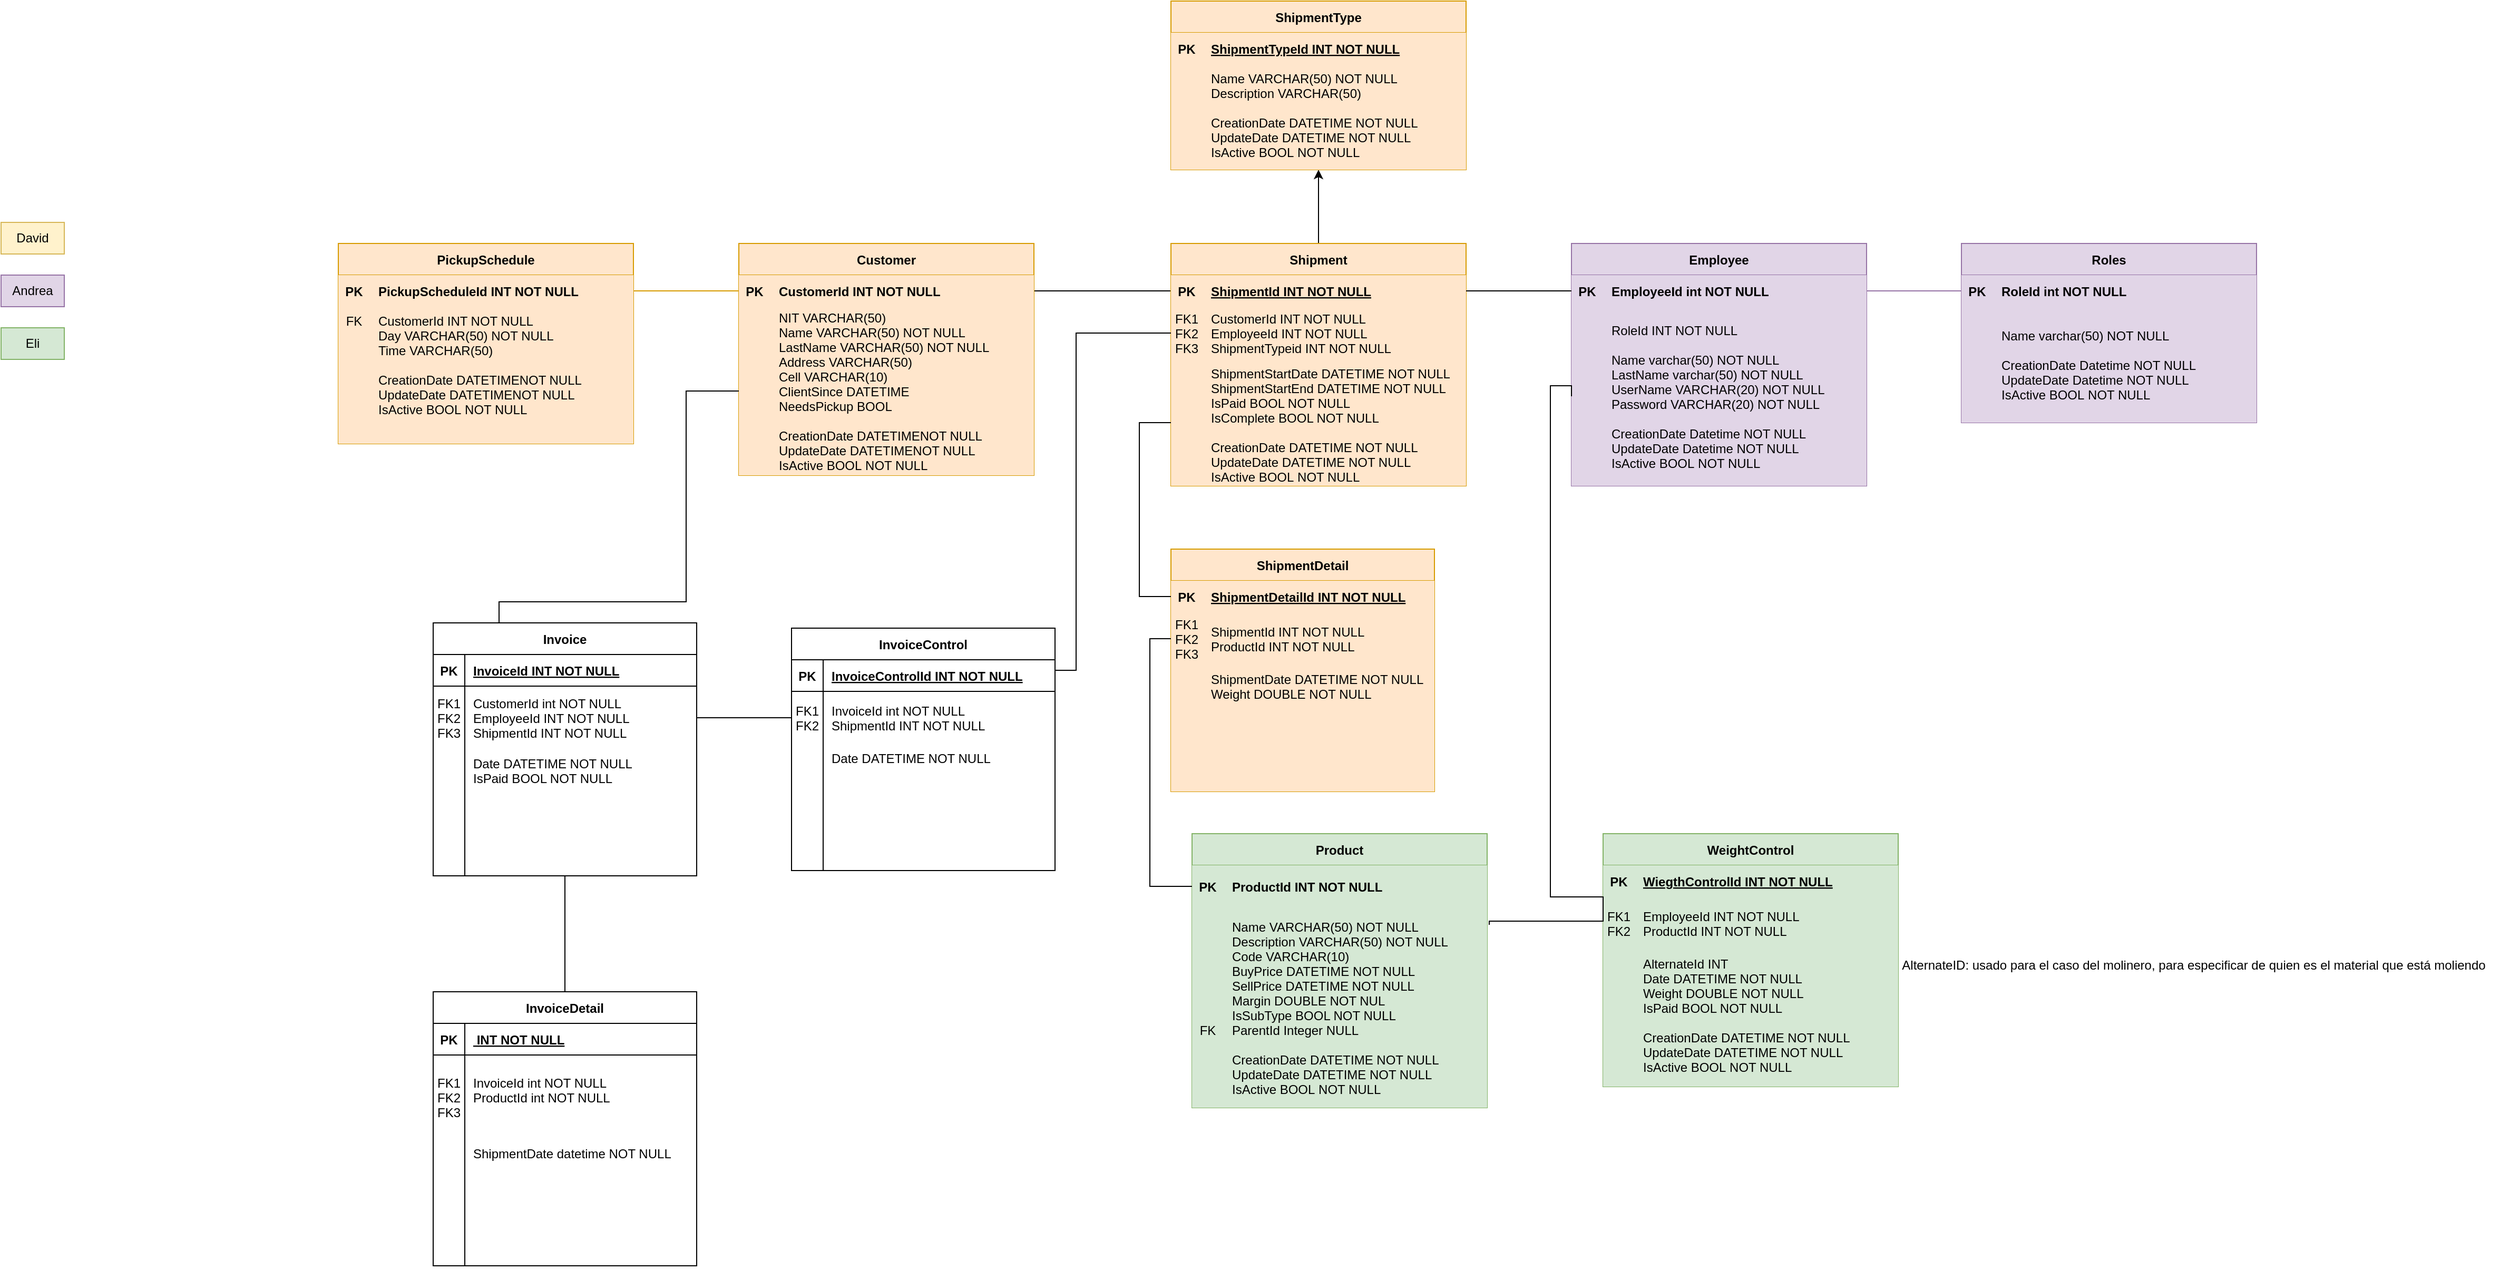 <mxfile version="24.4.3" type="device" pages="2">
  <diagram id="R2lEEEUBdFMjLlhIrx00" name="Model ER">
    <mxGraphModel dx="1950" dy="1643" grid="1" gridSize="10" guides="1" tooltips="1" connect="1" arrows="1" fold="1" page="1" pageScale="1" pageWidth="850" pageHeight="1100" math="0" shadow="0" extFonts="Permanent Marker^https://fonts.googleapis.com/css?family=Permanent+Marker">
      <root>
        <mxCell id="0" />
        <mxCell id="1" parent="0" />
        <mxCell id="C-vyLk0tnHw3VtMMgP7b-1" value="" style="edgeStyle=orthogonalEdgeStyle;endArrow=none;startArrow=none;endFill=0;startFill=0;entryX=0;entryY=0.5;entryDx=0;entryDy=0;rounded=0;exitX=1;exitY=0.5;exitDx=0;exitDy=0;" parent="1" source="C-vyLk0tnHw3VtMMgP7b-24" target="C-vyLk0tnHw3VtMMgP7b-14" edge="1">
          <mxGeometry width="100" height="100" relative="1" as="geometry">
            <mxPoint x="350" y="125" as="sourcePoint" />
            <mxPoint x="450" y="195" as="targetPoint" />
          </mxGeometry>
        </mxCell>
        <mxCell id="gQrmxajnOx5zgBlkdplH-11" value="" style="edgeStyle=orthogonalEdgeStyle;rounded=0;orthogonalLoop=1;jettySize=auto;html=1;" parent="1" source="C-vyLk0tnHw3VtMMgP7b-13" target="gQrmxajnOx5zgBlkdplH-1" edge="1">
          <mxGeometry relative="1" as="geometry" />
        </mxCell>
        <mxCell id="C-vyLk0tnHw3VtMMgP7b-13" value="Shipment" style="shape=table;startSize=30;container=1;collapsible=1;childLayout=tableLayout;fixedRows=1;rowLines=0;fontStyle=1;align=center;resizeLast=1;fillColor=#ffe6cc;strokeColor=#d79b00;" parent="1" vertex="1">
          <mxGeometry x="490" y="80" width="280" height="230" as="geometry" />
        </mxCell>
        <mxCell id="C-vyLk0tnHw3VtMMgP7b-14" value="" style="shape=partialRectangle;collapsible=0;dropTarget=0;pointerEvents=0;fillColor=#ffe6cc;points=[[0,0.5],[1,0.5]];portConstraint=eastwest;top=0;left=0;right=0;bottom=1;strokeColor=#d79b00;" parent="C-vyLk0tnHw3VtMMgP7b-13" vertex="1">
          <mxGeometry y="30" width="280" height="30" as="geometry" />
        </mxCell>
        <mxCell id="C-vyLk0tnHw3VtMMgP7b-15" value="PK" style="shape=partialRectangle;overflow=hidden;connectable=0;fillColor=#ffe6cc;top=0;left=0;bottom=0;right=0;fontStyle=1;strokeColor=#d79b00;" parent="C-vyLk0tnHw3VtMMgP7b-14" vertex="1">
          <mxGeometry width="30" height="30" as="geometry">
            <mxRectangle width="30" height="30" as="alternateBounds" />
          </mxGeometry>
        </mxCell>
        <mxCell id="C-vyLk0tnHw3VtMMgP7b-16" value="ShipmentId INT NOT NULL " style="shape=partialRectangle;overflow=hidden;connectable=0;fillColor=#ffe6cc;top=0;left=0;bottom=0;right=0;align=left;spacingLeft=6;fontStyle=5;strokeColor=#d79b00;" parent="C-vyLk0tnHw3VtMMgP7b-14" vertex="1">
          <mxGeometry x="30" width="250" height="30" as="geometry">
            <mxRectangle width="250" height="30" as="alternateBounds" />
          </mxGeometry>
        </mxCell>
        <mxCell id="C-vyLk0tnHw3VtMMgP7b-17" value="" style="shape=partialRectangle;collapsible=0;dropTarget=0;pointerEvents=0;fillColor=#ffe6cc;points=[[0,0.5],[1,0.5]];portConstraint=eastwest;top=0;left=0;right=0;bottom=0;strokeColor=#d79b00;" parent="C-vyLk0tnHw3VtMMgP7b-13" vertex="1">
          <mxGeometry y="60" width="280" height="50" as="geometry" />
        </mxCell>
        <mxCell id="C-vyLk0tnHw3VtMMgP7b-18" value="FK1&#xa;FK2&#xa;FK3" style="shape=partialRectangle;overflow=hidden;connectable=0;fillColor=#ffe6cc;top=0;left=0;bottom=0;right=0;strokeColor=#d79b00;" parent="C-vyLk0tnHw3VtMMgP7b-17" vertex="1">
          <mxGeometry width="30" height="50" as="geometry">
            <mxRectangle width="30" height="50" as="alternateBounds" />
          </mxGeometry>
        </mxCell>
        <mxCell id="C-vyLk0tnHw3VtMMgP7b-19" value="CustomerId INT NOT NULL&#xa;EmployeeId INT NOT NULL&#xa;ShipmentTypeid INT NOT NULL" style="shape=partialRectangle;overflow=hidden;connectable=0;fillColor=#ffe6cc;top=0;left=0;bottom=0;right=0;align=left;spacingLeft=6;strokeColor=#d79b00;" parent="C-vyLk0tnHw3VtMMgP7b-17" vertex="1">
          <mxGeometry x="30" width="250" height="50" as="geometry">
            <mxRectangle width="250" height="50" as="alternateBounds" />
          </mxGeometry>
        </mxCell>
        <mxCell id="C-vyLk0tnHw3VtMMgP7b-20" value="" style="shape=partialRectangle;collapsible=0;dropTarget=0;pointerEvents=0;fillColor=#ffe6cc;points=[[0,0.5],[1,0.5]];portConstraint=eastwest;top=0;left=0;right=0;bottom=0;strokeColor=#d79b00;" parent="C-vyLk0tnHw3VtMMgP7b-13" vertex="1">
          <mxGeometry y="110" width="280" height="120" as="geometry" />
        </mxCell>
        <mxCell id="C-vyLk0tnHw3VtMMgP7b-21" value="" style="shape=partialRectangle;overflow=hidden;connectable=0;fillColor=#ffe6cc;top=0;left=0;bottom=0;right=0;strokeColor=#d79b00;" parent="C-vyLk0tnHw3VtMMgP7b-20" vertex="1">
          <mxGeometry width="30" height="120" as="geometry">
            <mxRectangle width="30" height="120" as="alternateBounds" />
          </mxGeometry>
        </mxCell>
        <mxCell id="C-vyLk0tnHw3VtMMgP7b-22" value="ShipmentStartDate DATETIME NOT NULL&#xa;ShipmentStartEnd DATETIME NOT NULL&#xa;IsPaid BOOL NOT NULL&#xa;IsComplete BOOL NOT NULL&#xa;&#xa;CreationDate DATETIME NOT NULL&#xa;UpdateDate DATETIME NOT NULL&#xa;IsActive BOOL NOT NULL&#xa;" style="shape=partialRectangle;overflow=hidden;connectable=0;fillColor=#ffe6cc;top=0;left=0;bottom=0;right=0;align=left;spacingLeft=6;verticalAlign=top;strokeColor=#d79b00;" parent="C-vyLk0tnHw3VtMMgP7b-20" vertex="1">
          <mxGeometry x="30" width="250" height="120" as="geometry">
            <mxRectangle width="250" height="120" as="alternateBounds" />
          </mxGeometry>
        </mxCell>
        <mxCell id="C-vyLk0tnHw3VtMMgP7b-23" value="Customer" style="shape=table;startSize=30;container=1;collapsible=1;childLayout=tableLayout;fixedRows=1;rowLines=0;fontStyle=1;align=center;resizeLast=1;fillColor=#ffe6cc;strokeColor=#d79b00;" parent="1" vertex="1">
          <mxGeometry x="80" y="80" width="280" height="220" as="geometry" />
        </mxCell>
        <mxCell id="C-vyLk0tnHw3VtMMgP7b-24" value="" style="shape=partialRectangle;collapsible=0;dropTarget=0;pointerEvents=0;fillColor=#ffe6cc;points=[[0,0.5],[1,0.5]];portConstraint=eastwest;top=0;left=0;right=0;bottom=1;strokeColor=#d79b00;" parent="C-vyLk0tnHw3VtMMgP7b-23" vertex="1">
          <mxGeometry y="30" width="280" height="30" as="geometry" />
        </mxCell>
        <mxCell id="C-vyLk0tnHw3VtMMgP7b-25" value="PK" style="shape=partialRectangle;overflow=hidden;connectable=0;fillColor=#ffe6cc;top=0;left=0;bottom=0;right=0;fontStyle=1;strokeColor=#d79b00;" parent="C-vyLk0tnHw3VtMMgP7b-24" vertex="1">
          <mxGeometry width="30" height="30" as="geometry">
            <mxRectangle width="30" height="30" as="alternateBounds" />
          </mxGeometry>
        </mxCell>
        <mxCell id="C-vyLk0tnHw3VtMMgP7b-26" value="CustomerId INT NOT NULL" style="shape=partialRectangle;overflow=hidden;connectable=0;fillColor=#ffe6cc;top=0;left=0;bottom=0;right=0;align=left;spacingLeft=6;fontStyle=1;strokeColor=#d79b00;" parent="C-vyLk0tnHw3VtMMgP7b-24" vertex="1">
          <mxGeometry x="30" width="250" height="30" as="geometry">
            <mxRectangle width="250" height="30" as="alternateBounds" />
          </mxGeometry>
        </mxCell>
        <mxCell id="C-vyLk0tnHw3VtMMgP7b-27" value="" style="shape=partialRectangle;collapsible=0;dropTarget=0;pointerEvents=0;fillColor=#ffe6cc;points=[[0,0.5],[1,0.5]];portConstraint=eastwest;top=0;left=0;right=0;bottom=0;strokeColor=#d79b00;" parent="C-vyLk0tnHw3VtMMgP7b-23" vertex="1">
          <mxGeometry y="60" width="280" height="160" as="geometry" />
        </mxCell>
        <mxCell id="C-vyLk0tnHw3VtMMgP7b-28" value="" style="shape=partialRectangle;overflow=hidden;connectable=0;fillColor=#ffe6cc;top=0;left=0;bottom=0;right=0;strokeColor=#d79b00;" parent="C-vyLk0tnHw3VtMMgP7b-27" vertex="1">
          <mxGeometry width="30" height="160" as="geometry">
            <mxRectangle width="30" height="160" as="alternateBounds" />
          </mxGeometry>
        </mxCell>
        <mxCell id="C-vyLk0tnHw3VtMMgP7b-29" value="NIT VARCHAR(50) &#xa;Name VARCHAR(50) NOT NULL&#xa;LastName VARCHAR(50) NOT NULL&#xa;Address VARCHAR(50)&#xa;Cell VARCHAR(10)&#xa;ClientSince DATETIME&#xa;NeedsPickup BOOL&#xa;&#xa;CreationDate DATETIMENOT NULL&#xa;UpdateDate DATETIMENOT NULL&#xa;IsActive BOOL NOT NULL" style="shape=partialRectangle;overflow=hidden;connectable=0;fillColor=#ffe6cc;top=0;left=0;bottom=0;right=0;align=left;spacingLeft=6;strokeColor=#d79b00;" parent="C-vyLk0tnHw3VtMMgP7b-27" vertex="1">
          <mxGeometry x="30" width="250" height="160" as="geometry">
            <mxRectangle width="250" height="160" as="alternateBounds" />
          </mxGeometry>
        </mxCell>
        <mxCell id="TBNXCPiiPRnQF1iPvxt9-2" value="ShipmentDetail" style="shape=table;startSize=30;container=1;collapsible=1;childLayout=tableLayout;fixedRows=1;rowLines=0;fontStyle=1;align=center;resizeLast=1;fillColor=#ffe6cc;strokeColor=#d79b00;" parent="1" vertex="1">
          <mxGeometry x="490" y="370" width="250" height="230" as="geometry" />
        </mxCell>
        <mxCell id="TBNXCPiiPRnQF1iPvxt9-3" value="" style="shape=partialRectangle;collapsible=0;dropTarget=0;pointerEvents=0;fillColor=#ffe6cc;points=[[0,0.5],[1,0.5]];portConstraint=eastwest;top=0;left=0;right=0;bottom=1;strokeColor=#d79b00;" parent="TBNXCPiiPRnQF1iPvxt9-2" vertex="1">
          <mxGeometry y="30" width="250" height="30" as="geometry" />
        </mxCell>
        <mxCell id="TBNXCPiiPRnQF1iPvxt9-4" value="PK" style="shape=partialRectangle;overflow=hidden;connectable=0;fillColor=#ffe6cc;top=0;left=0;bottom=0;right=0;fontStyle=1;strokeColor=#d79b00;" parent="TBNXCPiiPRnQF1iPvxt9-3" vertex="1">
          <mxGeometry width="30" height="30" as="geometry">
            <mxRectangle width="30" height="30" as="alternateBounds" />
          </mxGeometry>
        </mxCell>
        <mxCell id="TBNXCPiiPRnQF1iPvxt9-5" value="ShipmentDetailId INT NOT NULL " style="shape=partialRectangle;overflow=hidden;connectable=0;fillColor=#ffe6cc;top=0;left=0;bottom=0;right=0;align=left;spacingLeft=6;fontStyle=5;strokeColor=#d79b00;" parent="TBNXCPiiPRnQF1iPvxt9-3" vertex="1">
          <mxGeometry x="30" width="220" height="30" as="geometry">
            <mxRectangle width="220" height="30" as="alternateBounds" />
          </mxGeometry>
        </mxCell>
        <mxCell id="TBNXCPiiPRnQF1iPvxt9-6" value="" style="shape=partialRectangle;collapsible=0;dropTarget=0;pointerEvents=0;fillColor=#ffe6cc;points=[[0,0.5],[1,0.5]];portConstraint=eastwest;top=0;left=0;right=0;bottom=0;strokeColor=#d79b00;" parent="TBNXCPiiPRnQF1iPvxt9-2" vertex="1">
          <mxGeometry y="60" width="250" height="50" as="geometry" />
        </mxCell>
        <mxCell id="TBNXCPiiPRnQF1iPvxt9-7" value="FK1&#xa;FK2&#xa;FK3" style="shape=partialRectangle;overflow=hidden;connectable=0;fillColor=#ffe6cc;top=0;left=0;bottom=0;right=0;strokeColor=#d79b00;" parent="TBNXCPiiPRnQF1iPvxt9-6" vertex="1">
          <mxGeometry width="30" height="50" as="geometry">
            <mxRectangle width="30" height="50" as="alternateBounds" />
          </mxGeometry>
        </mxCell>
        <mxCell id="TBNXCPiiPRnQF1iPvxt9-8" value="ShipmentId INT NOT NULL&#xa;ProductId INT NOT NULL" style="shape=partialRectangle;overflow=hidden;connectable=0;fillColor=#ffe6cc;top=0;left=0;bottom=0;right=0;align=left;spacingLeft=6;strokeColor=#d79b00;" parent="TBNXCPiiPRnQF1iPvxt9-6" vertex="1">
          <mxGeometry x="30" width="220" height="50" as="geometry">
            <mxRectangle width="220" height="50" as="alternateBounds" />
          </mxGeometry>
        </mxCell>
        <mxCell id="TBNXCPiiPRnQF1iPvxt9-9" value="" style="shape=partialRectangle;collapsible=0;dropTarget=0;pointerEvents=0;fillColor=#ffe6cc;points=[[0,0.5],[1,0.5]];portConstraint=eastwest;top=0;left=0;right=0;bottom=0;strokeColor=#d79b00;" parent="TBNXCPiiPRnQF1iPvxt9-2" vertex="1">
          <mxGeometry y="110" width="250" height="120" as="geometry" />
        </mxCell>
        <mxCell id="TBNXCPiiPRnQF1iPvxt9-10" value="" style="shape=partialRectangle;overflow=hidden;connectable=0;fillColor=#ffe6cc;top=0;left=0;bottom=0;right=0;strokeColor=#d79b00;" parent="TBNXCPiiPRnQF1iPvxt9-9" vertex="1">
          <mxGeometry width="30" height="120" as="geometry">
            <mxRectangle width="30" height="120" as="alternateBounds" />
          </mxGeometry>
        </mxCell>
        <mxCell id="TBNXCPiiPRnQF1iPvxt9-11" value="ShipmentDate DATETIME NOT NULL&#xa;Weight DOUBLE NOT NULL" style="shape=partialRectangle;overflow=hidden;connectable=0;fillColor=#ffe6cc;top=0;left=0;bottom=0;right=0;align=left;spacingLeft=6;verticalAlign=top;strokeColor=#d79b00;" parent="TBNXCPiiPRnQF1iPvxt9-9" vertex="1">
          <mxGeometry x="30" width="220" height="120" as="geometry">
            <mxRectangle width="220" height="120" as="alternateBounds" />
          </mxGeometry>
        </mxCell>
        <mxCell id="TBNXCPiiPRnQF1iPvxt9-12" value="Product" style="shape=table;startSize=30;container=1;collapsible=1;childLayout=tableLayout;fixedRows=1;rowLines=0;fontStyle=1;align=center;resizeLast=1;fillColor=#d5e8d4;strokeColor=#82b366;" parent="1" vertex="1">
          <mxGeometry x="510" y="640" width="280" height="260" as="geometry" />
        </mxCell>
        <mxCell id="TBNXCPiiPRnQF1iPvxt9-13" value="" style="shape=partialRectangle;collapsible=0;dropTarget=0;pointerEvents=0;fillColor=#d5e8d4;points=[[0,0.5],[1,0.5]];portConstraint=eastwest;top=0;left=0;right=0;bottom=1;strokeColor=#82b366;" parent="TBNXCPiiPRnQF1iPvxt9-12" vertex="1">
          <mxGeometry y="30" width="280" height="40" as="geometry" />
        </mxCell>
        <mxCell id="TBNXCPiiPRnQF1iPvxt9-14" value="PK" style="shape=partialRectangle;overflow=hidden;connectable=0;fillColor=#d5e8d4;top=0;left=0;bottom=0;right=0;fontStyle=1;strokeColor=#82b366;" parent="TBNXCPiiPRnQF1iPvxt9-13" vertex="1">
          <mxGeometry width="30" height="40" as="geometry">
            <mxRectangle width="30" height="40" as="alternateBounds" />
          </mxGeometry>
        </mxCell>
        <mxCell id="TBNXCPiiPRnQF1iPvxt9-15" value="ProductId INT NOT NULL" style="shape=partialRectangle;overflow=hidden;connectable=0;fillColor=#d5e8d4;top=0;left=0;bottom=0;right=0;align=left;spacingLeft=6;fontStyle=1;strokeColor=#82b366;" parent="TBNXCPiiPRnQF1iPvxt9-13" vertex="1">
          <mxGeometry x="30" width="250" height="40" as="geometry">
            <mxRectangle width="250" height="40" as="alternateBounds" />
          </mxGeometry>
        </mxCell>
        <mxCell id="TBNXCPiiPRnQF1iPvxt9-16" value="" style="shape=partialRectangle;collapsible=0;dropTarget=0;pointerEvents=0;fillColor=#d5e8d4;points=[[0,0.5],[1,0.5]];portConstraint=eastwest;top=0;left=0;right=0;bottom=0;strokeColor=#82b366;" parent="TBNXCPiiPRnQF1iPvxt9-12" vertex="1">
          <mxGeometry y="70" width="280" height="190" as="geometry" />
        </mxCell>
        <mxCell id="TBNXCPiiPRnQF1iPvxt9-17" value="&#xa;&#xa;&#xa;FK" style="shape=partialRectangle;overflow=hidden;connectable=0;fillColor=#d5e8d4;top=0;left=0;bottom=0;right=0;strokeColor=#82b366;" parent="TBNXCPiiPRnQF1iPvxt9-16" vertex="1">
          <mxGeometry width="30" height="190" as="geometry">
            <mxRectangle width="30" height="190" as="alternateBounds" />
          </mxGeometry>
        </mxCell>
        <mxCell id="TBNXCPiiPRnQF1iPvxt9-18" value="Name VARCHAR(50) NOT NULL&#xa;Description VARCHAR(50) NOT NULL&#xa;Code VARCHAR(10)&#xa;BuyPrice DATETIME NOT NULL&#xa;SellPrice DATETIME NOT NULL&#xa;Margin DOUBLE NOT NUL&#xa;IsSubType BOOL NOT NULL&#xa;ParentId Integer NULL&#xa;&#xa;CreationDate DATETIME NOT NULL&#xa;UpdateDate DATETIME NOT NULL&#xa;IsActive BOOL NOT NULL" style="shape=partialRectangle;overflow=hidden;connectable=0;fillColor=#d5e8d4;top=0;left=0;bottom=0;right=0;align=left;spacingLeft=6;strokeColor=#82b366;" parent="TBNXCPiiPRnQF1iPvxt9-16" vertex="1">
          <mxGeometry x="30" width="250" height="190" as="geometry">
            <mxRectangle width="250" height="190" as="alternateBounds" />
          </mxGeometry>
        </mxCell>
        <mxCell id="TBNXCPiiPRnQF1iPvxt9-29" value="Employee" style="shape=table;startSize=30;container=1;collapsible=1;childLayout=tableLayout;fixedRows=1;rowLines=0;fontStyle=1;align=center;resizeLast=1;fillColor=#e1d5e7;strokeColor=#9673a6;" parent="1" vertex="1">
          <mxGeometry x="870" y="80" width="280" height="230" as="geometry" />
        </mxCell>
        <mxCell id="TBNXCPiiPRnQF1iPvxt9-30" value="" style="shape=partialRectangle;collapsible=0;dropTarget=0;pointerEvents=0;fillColor=#e1d5e7;points=[[0,0.5],[1,0.5]];portConstraint=eastwest;top=0;left=0;right=0;bottom=1;strokeColor=#9673a6;" parent="TBNXCPiiPRnQF1iPvxt9-29" vertex="1">
          <mxGeometry y="30" width="280" height="30" as="geometry" />
        </mxCell>
        <mxCell id="TBNXCPiiPRnQF1iPvxt9-31" value="PK" style="shape=partialRectangle;overflow=hidden;connectable=0;fillColor=#e1d5e7;top=0;left=0;bottom=0;right=0;fontStyle=1;strokeColor=#9673a6;" parent="TBNXCPiiPRnQF1iPvxt9-30" vertex="1">
          <mxGeometry width="30" height="30" as="geometry">
            <mxRectangle width="30" height="30" as="alternateBounds" />
          </mxGeometry>
        </mxCell>
        <mxCell id="TBNXCPiiPRnQF1iPvxt9-32" value="EmployeeId int NOT NULL" style="shape=partialRectangle;overflow=hidden;connectable=0;fillColor=#e1d5e7;top=0;left=0;bottom=0;right=0;align=left;spacingLeft=6;fontStyle=1;strokeColor=#9673a6;" parent="TBNXCPiiPRnQF1iPvxt9-30" vertex="1">
          <mxGeometry x="30" width="250" height="30" as="geometry">
            <mxRectangle width="250" height="30" as="alternateBounds" />
          </mxGeometry>
        </mxCell>
        <mxCell id="TBNXCPiiPRnQF1iPvxt9-33" value="" style="shape=partialRectangle;collapsible=0;dropTarget=0;pointerEvents=0;fillColor=#e1d5e7;points=[[0,0.5],[1,0.5]];portConstraint=eastwest;top=0;left=0;right=0;bottom=0;strokeColor=#9673a6;" parent="TBNXCPiiPRnQF1iPvxt9-29" vertex="1">
          <mxGeometry y="60" width="280" height="170" as="geometry" />
        </mxCell>
        <mxCell id="TBNXCPiiPRnQF1iPvxt9-34" value="" style="shape=partialRectangle;overflow=hidden;connectable=0;fillColor=#e1d5e7;top=0;left=0;bottom=0;right=0;strokeColor=#9673a6;" parent="TBNXCPiiPRnQF1iPvxt9-33" vertex="1">
          <mxGeometry width="30" height="170" as="geometry">
            <mxRectangle width="30" height="170" as="alternateBounds" />
          </mxGeometry>
        </mxCell>
        <mxCell id="TBNXCPiiPRnQF1iPvxt9-35" value="RoleId INT NOT NULL&#xa;&#xa;Name varchar(50) NOT NULL&#xa;LastName varchar(50) NOT NULL&#xa;UserName VARCHAR(20) NOT NULL&#xa;Password VARCHAR(20) NOT NULL&#xa;&#xa;CreationDate Datetime NOT NULL&#xa;UpdateDate Datetime NOT NULL&#xa;IsActive BOOL NOT NULL" style="shape=partialRectangle;overflow=hidden;connectable=0;fillColor=#e1d5e7;top=0;left=0;bottom=0;right=0;align=left;spacingLeft=6;strokeColor=#9673a6;" parent="TBNXCPiiPRnQF1iPvxt9-33" vertex="1">
          <mxGeometry x="30" width="250" height="170" as="geometry">
            <mxRectangle width="250" height="170" as="alternateBounds" />
          </mxGeometry>
        </mxCell>
        <mxCell id="TBNXCPiiPRnQF1iPvxt9-36" value="Roles" style="shape=table;startSize=30;container=1;collapsible=1;childLayout=tableLayout;fixedRows=1;rowLines=0;fontStyle=1;align=center;resizeLast=1;fillColor=#e1d5e7;strokeColor=#9673a6;" parent="1" vertex="1">
          <mxGeometry x="1240" y="80" width="280" height="170" as="geometry" />
        </mxCell>
        <mxCell id="TBNXCPiiPRnQF1iPvxt9-37" value="" style="shape=partialRectangle;collapsible=0;dropTarget=0;pointerEvents=0;fillColor=#e1d5e7;points=[[0,0.5],[1,0.5]];portConstraint=eastwest;top=0;left=0;right=0;bottom=1;strokeColor=#9673a6;" parent="TBNXCPiiPRnQF1iPvxt9-36" vertex="1">
          <mxGeometry y="30" width="280" height="30" as="geometry" />
        </mxCell>
        <mxCell id="TBNXCPiiPRnQF1iPvxt9-38" value="PK" style="shape=partialRectangle;overflow=hidden;connectable=0;fillColor=#e1d5e7;top=0;left=0;bottom=0;right=0;fontStyle=1;strokeColor=#9673a6;" parent="TBNXCPiiPRnQF1iPvxt9-37" vertex="1">
          <mxGeometry width="30" height="30" as="geometry">
            <mxRectangle width="30" height="30" as="alternateBounds" />
          </mxGeometry>
        </mxCell>
        <mxCell id="TBNXCPiiPRnQF1iPvxt9-39" value="RoleId int NOT NULL" style="shape=partialRectangle;overflow=hidden;connectable=0;fillColor=#e1d5e7;top=0;left=0;bottom=0;right=0;align=left;spacingLeft=6;fontStyle=1;strokeColor=#9673a6;" parent="TBNXCPiiPRnQF1iPvxt9-37" vertex="1">
          <mxGeometry x="30" width="250" height="30" as="geometry">
            <mxRectangle width="250" height="30" as="alternateBounds" />
          </mxGeometry>
        </mxCell>
        <mxCell id="TBNXCPiiPRnQF1iPvxt9-40" value="" style="shape=partialRectangle;collapsible=0;dropTarget=0;pointerEvents=0;fillColor=#e1d5e7;points=[[0,0.5],[1,0.5]];portConstraint=eastwest;top=0;left=0;right=0;bottom=0;strokeColor=#9673a6;" parent="TBNXCPiiPRnQF1iPvxt9-36" vertex="1">
          <mxGeometry y="60" width="280" height="110" as="geometry" />
        </mxCell>
        <mxCell id="TBNXCPiiPRnQF1iPvxt9-41" value="" style="shape=partialRectangle;overflow=hidden;connectable=0;fillColor=#e1d5e7;top=0;left=0;bottom=0;right=0;strokeColor=#9673a6;" parent="TBNXCPiiPRnQF1iPvxt9-40" vertex="1">
          <mxGeometry width="30" height="110" as="geometry">
            <mxRectangle width="30" height="110" as="alternateBounds" />
          </mxGeometry>
        </mxCell>
        <mxCell id="TBNXCPiiPRnQF1iPvxt9-42" value="Name varchar(50) NOT NULL&#xa;&#xa;CreationDate Datetime NOT NULL&#xa;UpdateDate Datetime NOT NULL&#xa;IsActive BOOL NOT NULL" style="shape=partialRectangle;overflow=hidden;connectable=0;fillColor=#e1d5e7;top=0;left=0;bottom=0;right=0;align=left;spacingLeft=6;strokeColor=#9673a6;" parent="TBNXCPiiPRnQF1iPvxt9-40" vertex="1">
          <mxGeometry x="30" width="250" height="110" as="geometry">
            <mxRectangle width="250" height="110" as="alternateBounds" />
          </mxGeometry>
        </mxCell>
        <mxCell id="TBNXCPiiPRnQF1iPvxt9-43" value="WeightControl" style="shape=table;startSize=30;container=1;collapsible=1;childLayout=tableLayout;fixedRows=1;rowLines=0;fontStyle=1;align=center;resizeLast=1;fillColor=#d5e8d4;strokeColor=#82b366;" parent="1" vertex="1">
          <mxGeometry x="900" y="640" width="280" height="240" as="geometry" />
        </mxCell>
        <mxCell id="TBNXCPiiPRnQF1iPvxt9-44" value="" style="shape=partialRectangle;collapsible=0;dropTarget=0;pointerEvents=0;fillColor=#d5e8d4;points=[[0,0.5],[1,0.5]];portConstraint=eastwest;top=0;left=0;right=0;bottom=1;strokeColor=#82b366;" parent="TBNXCPiiPRnQF1iPvxt9-43" vertex="1">
          <mxGeometry y="30" width="280" height="30" as="geometry" />
        </mxCell>
        <mxCell id="TBNXCPiiPRnQF1iPvxt9-45" value="PK" style="shape=partialRectangle;overflow=hidden;connectable=0;fillColor=#d5e8d4;top=0;left=0;bottom=0;right=0;fontStyle=1;strokeColor=#82b366;" parent="TBNXCPiiPRnQF1iPvxt9-44" vertex="1">
          <mxGeometry width="30" height="30" as="geometry">
            <mxRectangle width="30" height="30" as="alternateBounds" />
          </mxGeometry>
        </mxCell>
        <mxCell id="TBNXCPiiPRnQF1iPvxt9-46" value="WiegthControlId INT NOT NULL " style="shape=partialRectangle;overflow=hidden;connectable=0;fillColor=#d5e8d4;top=0;left=0;bottom=0;right=0;align=left;spacingLeft=6;fontStyle=5;strokeColor=#82b366;" parent="TBNXCPiiPRnQF1iPvxt9-44" vertex="1">
          <mxGeometry x="30" width="250" height="30" as="geometry">
            <mxRectangle width="250" height="30" as="alternateBounds" />
          </mxGeometry>
        </mxCell>
        <mxCell id="TBNXCPiiPRnQF1iPvxt9-47" value="" style="shape=partialRectangle;collapsible=0;dropTarget=0;pointerEvents=0;fillColor=#d5e8d4;points=[[0,0.5],[1,0.5]];portConstraint=eastwest;top=0;left=0;right=0;bottom=0;strokeColor=#82b366;" parent="TBNXCPiiPRnQF1iPvxt9-43" vertex="1">
          <mxGeometry y="60" width="280" height="50" as="geometry" />
        </mxCell>
        <mxCell id="TBNXCPiiPRnQF1iPvxt9-48" value="FK1&#xa;FK2" style="shape=partialRectangle;overflow=hidden;connectable=0;fillColor=#d5e8d4;top=0;left=0;bottom=0;right=0;strokeColor=#82b366;" parent="TBNXCPiiPRnQF1iPvxt9-47" vertex="1">
          <mxGeometry width="30" height="50" as="geometry">
            <mxRectangle width="30" height="50" as="alternateBounds" />
          </mxGeometry>
        </mxCell>
        <mxCell id="TBNXCPiiPRnQF1iPvxt9-49" value="EmployeeId INT NOT NULL&#xa;ProductId INT NOT NULL" style="shape=partialRectangle;overflow=hidden;connectable=0;fillColor=#d5e8d4;top=0;left=0;bottom=0;right=0;align=left;spacingLeft=6;strokeColor=#82b366;" parent="TBNXCPiiPRnQF1iPvxt9-47" vertex="1">
          <mxGeometry x="30" width="250" height="50" as="geometry">
            <mxRectangle width="250" height="50" as="alternateBounds" />
          </mxGeometry>
        </mxCell>
        <mxCell id="TBNXCPiiPRnQF1iPvxt9-50" value="" style="shape=partialRectangle;collapsible=0;dropTarget=0;pointerEvents=0;fillColor=#d5e8d4;points=[[0,0.5],[1,0.5]];portConstraint=eastwest;top=0;left=0;right=0;bottom=0;strokeColor=#82b366;" parent="TBNXCPiiPRnQF1iPvxt9-43" vertex="1">
          <mxGeometry y="110" width="280" height="130" as="geometry" />
        </mxCell>
        <mxCell id="TBNXCPiiPRnQF1iPvxt9-51" value="" style="shape=partialRectangle;overflow=hidden;connectable=0;fillColor=#d5e8d4;top=0;left=0;bottom=0;right=0;strokeColor=#82b366;" parent="TBNXCPiiPRnQF1iPvxt9-50" vertex="1">
          <mxGeometry width="30" height="130" as="geometry">
            <mxRectangle width="30" height="130" as="alternateBounds" />
          </mxGeometry>
        </mxCell>
        <mxCell id="TBNXCPiiPRnQF1iPvxt9-52" value="AlternateId INT &#xa;Date DATETIME NOT NULL&#xa;Weight DOUBLE NOT NULL&#xa;IsPaid BOOL NOT NULL&#xa;&#xa;CreationDate DATETIME NOT NULL&#xa;UpdateDate DATETIME NOT NULL&#xa;IsActive BOOL NOT NULL&#xa;" style="shape=partialRectangle;overflow=hidden;connectable=0;fillColor=#d5e8d4;top=0;left=0;bottom=0;right=0;align=left;spacingLeft=6;verticalAlign=top;strokeColor=#82b366;" parent="TBNXCPiiPRnQF1iPvxt9-50" vertex="1">
          <mxGeometry x="30" width="250" height="130" as="geometry">
            <mxRectangle width="250" height="130" as="alternateBounds" />
          </mxGeometry>
        </mxCell>
        <mxCell id="TBNXCPiiPRnQF1iPvxt9-53" value="PickupSchedule" style="shape=table;startSize=30;container=1;collapsible=1;childLayout=tableLayout;fixedRows=1;rowLines=0;fontStyle=1;align=center;resizeLast=1;fillColor=#ffe6cc;strokeColor=#d79b00;" parent="1" vertex="1">
          <mxGeometry x="-300" y="80" width="280" height="190" as="geometry" />
        </mxCell>
        <mxCell id="TBNXCPiiPRnQF1iPvxt9-54" value="" style="shape=partialRectangle;collapsible=0;dropTarget=0;pointerEvents=0;fillColor=#ffe6cc;points=[[0,0.5],[1,0.5]];portConstraint=eastwest;top=0;left=0;right=0;bottom=1;strokeColor=#d79b00;" parent="TBNXCPiiPRnQF1iPvxt9-53" vertex="1">
          <mxGeometry y="30" width="280" height="30" as="geometry" />
        </mxCell>
        <mxCell id="TBNXCPiiPRnQF1iPvxt9-55" value="PK" style="shape=partialRectangle;overflow=hidden;connectable=0;fillColor=#ffe6cc;top=0;left=0;bottom=0;right=0;fontStyle=1;strokeColor=#d79b00;" parent="TBNXCPiiPRnQF1iPvxt9-54" vertex="1">
          <mxGeometry width="30" height="30" as="geometry">
            <mxRectangle width="30" height="30" as="alternateBounds" />
          </mxGeometry>
        </mxCell>
        <mxCell id="TBNXCPiiPRnQF1iPvxt9-56" value="PickupScheduleId INT NOT NULL" style="shape=partialRectangle;overflow=hidden;connectable=0;fillColor=#ffe6cc;top=0;left=0;bottom=0;right=0;align=left;spacingLeft=6;fontStyle=1;strokeColor=#d79b00;" parent="TBNXCPiiPRnQF1iPvxt9-54" vertex="1">
          <mxGeometry x="30" width="250" height="30" as="geometry">
            <mxRectangle width="250" height="30" as="alternateBounds" />
          </mxGeometry>
        </mxCell>
        <mxCell id="TBNXCPiiPRnQF1iPvxt9-57" value="" style="shape=partialRectangle;collapsible=0;dropTarget=0;pointerEvents=0;fillColor=#ffe6cc;points=[[0,0.5],[1,0.5]];portConstraint=eastwest;top=0;left=0;right=0;bottom=0;strokeColor=#d79b00;" parent="TBNXCPiiPRnQF1iPvxt9-53" vertex="1">
          <mxGeometry y="60" width="280" height="130" as="geometry" />
        </mxCell>
        <mxCell id="TBNXCPiiPRnQF1iPvxt9-58" value="FK" style="shape=partialRectangle;overflow=hidden;connectable=0;fillColor=#ffe6cc;top=0;left=0;bottom=0;right=0;verticalAlign=top;strokeColor=#d79b00;" parent="TBNXCPiiPRnQF1iPvxt9-57" vertex="1">
          <mxGeometry width="30" height="130" as="geometry">
            <mxRectangle width="30" height="130" as="alternateBounds" />
          </mxGeometry>
        </mxCell>
        <mxCell id="TBNXCPiiPRnQF1iPvxt9-59" value="CustomerId INT NOT NULL&#xa;Day VARCHAR(50) NOT NULL&#xa;Time VARCHAR(50)&#xa;&#xa;CreationDate DATETIMENOT NULL&#xa;UpdateDate DATETIMENOT NULL&#xa;IsActive BOOL NOT NULL" style="shape=partialRectangle;overflow=hidden;connectable=0;fillColor=#ffe6cc;top=0;left=0;bottom=0;right=0;align=left;spacingLeft=6;verticalAlign=top;strokeColor=#d79b00;" parent="TBNXCPiiPRnQF1iPvxt9-57" vertex="1">
          <mxGeometry x="30" width="250" height="130" as="geometry">
            <mxRectangle width="250" height="130" as="alternateBounds" />
          </mxGeometry>
        </mxCell>
        <mxCell id="TBNXCPiiPRnQF1iPvxt9-60" value="" style="edgeStyle=orthogonalEdgeStyle;rounded=0;orthogonalLoop=1;jettySize=auto;html=1;endArrow=none;endFill=0;entryX=1;entryY=0.5;entryDx=0;entryDy=0;fillColor=#ffe6cc;strokeColor=#d79b00;" parent="1" source="C-vyLk0tnHw3VtMMgP7b-24" target="TBNXCPiiPRnQF1iPvxt9-54" edge="1">
          <mxGeometry relative="1" as="geometry">
            <mxPoint x="10" y="160" as="targetPoint" />
          </mxGeometry>
        </mxCell>
        <mxCell id="TBNXCPiiPRnQF1iPvxt9-61" style="edgeStyle=orthogonalEdgeStyle;rounded=0;orthogonalLoop=1;jettySize=auto;html=1;exitX=0.25;exitY=0;exitDx=0;exitDy=0;endArrow=none;endFill=0;" parent="1" source="TBNXCPiiPRnQF1iPvxt9-19" target="C-vyLk0tnHw3VtMMgP7b-27" edge="1">
          <mxGeometry relative="1" as="geometry">
            <Array as="points">
              <mxPoint x="30" y="420" />
              <mxPoint x="30" y="220" />
            </Array>
          </mxGeometry>
        </mxCell>
        <mxCell id="TBNXCPiiPRnQF1iPvxt9-62" style="edgeStyle=orthogonalEdgeStyle;rounded=0;orthogonalLoop=1;jettySize=auto;html=1;exitX=0;exitY=0.5;exitDx=0;exitDy=0;endArrow=none;endFill=0;" parent="1" source="TBNXCPiiPRnQF1iPvxt9-3" target="C-vyLk0tnHw3VtMMgP7b-20" edge="1">
          <mxGeometry relative="1" as="geometry">
            <Array as="points">
              <mxPoint x="460" y="415" />
              <mxPoint x="460" y="250" />
            </Array>
          </mxGeometry>
        </mxCell>
        <mxCell id="TBNXCPiiPRnQF1iPvxt9-63" style="edgeStyle=orthogonalEdgeStyle;rounded=0;orthogonalLoop=1;jettySize=auto;html=1;exitX=0;exitY=0.5;exitDx=0;exitDy=0;entryX=0;entryY=0.5;entryDx=0;entryDy=0;endArrow=none;endFill=0;" parent="1" source="TBNXCPiiPRnQF1iPvxt9-13" target="TBNXCPiiPRnQF1iPvxt9-6" edge="1">
          <mxGeometry relative="1" as="geometry" />
        </mxCell>
        <mxCell id="TBNXCPiiPRnQF1iPvxt9-64" style="edgeStyle=orthogonalEdgeStyle;rounded=0;orthogonalLoop=1;jettySize=auto;html=1;exitX=1;exitY=0.5;exitDx=0;exitDy=0;entryX=0;entryY=0.5;entryDx=0;entryDy=0;endArrow=none;endFill=0;" parent="1" source="C-vyLk0tnHw3VtMMgP7b-14" target="TBNXCPiiPRnQF1iPvxt9-30" edge="1">
          <mxGeometry relative="1" as="geometry" />
        </mxCell>
        <mxCell id="TBNXCPiiPRnQF1iPvxt9-65" style="edgeStyle=orthogonalEdgeStyle;rounded=0;orthogonalLoop=1;jettySize=auto;html=1;exitX=1.007;exitY=0.087;exitDx=0;exitDy=0;entryX=0;entryY=0.5;entryDx=0;entryDy=0;endArrow=none;endFill=0;exitPerimeter=0;" parent="1" source="TBNXCPiiPRnQF1iPvxt9-16" target="TBNXCPiiPRnQF1iPvxt9-33" edge="1">
          <mxGeometry relative="1" as="geometry">
            <Array as="points">
              <mxPoint x="900" y="723" />
              <mxPoint x="900" y="700" />
              <mxPoint x="850" y="700" />
              <mxPoint x="850" y="215" />
            </Array>
          </mxGeometry>
        </mxCell>
        <mxCell id="TBNXCPiiPRnQF1iPvxt9-67" style="edgeStyle=orthogonalEdgeStyle;rounded=0;orthogonalLoop=1;jettySize=auto;html=1;exitX=0;exitY=0.5;exitDx=0;exitDy=0;startArrow=none;startFill=0;endArrow=none;endFill=0;entryX=1;entryY=0.5;entryDx=0;entryDy=0;fillColor=#e1d5e7;strokeColor=#9673a6;" parent="1" source="TBNXCPiiPRnQF1iPvxt9-37" target="TBNXCPiiPRnQF1iPvxt9-30" edge="1">
          <mxGeometry relative="1" as="geometry" />
        </mxCell>
        <mxCell id="gQrmxajnOx5zgBlkdplH-1" value="ShipmentType" style="shape=table;startSize=30;container=1;collapsible=1;childLayout=tableLayout;fixedRows=1;rowLines=0;fontStyle=1;align=center;resizeLast=1;fillColor=#ffe6cc;strokeColor=#d79b00;" parent="1" vertex="1">
          <mxGeometry x="490" y="-150" width="280" height="160" as="geometry" />
        </mxCell>
        <mxCell id="gQrmxajnOx5zgBlkdplH-2" value="" style="shape=partialRectangle;collapsible=0;dropTarget=0;pointerEvents=0;fillColor=#ffe6cc;points=[[0,0.5],[1,0.5]];portConstraint=eastwest;top=0;left=0;right=0;bottom=1;strokeColor=#d79b00;" parent="gQrmxajnOx5zgBlkdplH-1" vertex="1">
          <mxGeometry y="30" width="280" height="30" as="geometry" />
        </mxCell>
        <mxCell id="gQrmxajnOx5zgBlkdplH-3" value="PK" style="shape=partialRectangle;overflow=hidden;connectable=0;fillColor=#ffe6cc;top=0;left=0;bottom=0;right=0;fontStyle=1;strokeColor=#d79b00;" parent="gQrmxajnOx5zgBlkdplH-2" vertex="1">
          <mxGeometry width="30" height="30" as="geometry">
            <mxRectangle width="30" height="30" as="alternateBounds" />
          </mxGeometry>
        </mxCell>
        <mxCell id="gQrmxajnOx5zgBlkdplH-4" value="ShipmentTypeId INT NOT NULL " style="shape=partialRectangle;overflow=hidden;connectable=0;fillColor=#ffe6cc;top=0;left=0;bottom=0;right=0;align=left;spacingLeft=6;fontStyle=5;strokeColor=#d79b00;" parent="gQrmxajnOx5zgBlkdplH-2" vertex="1">
          <mxGeometry x="30" width="250" height="30" as="geometry">
            <mxRectangle width="250" height="30" as="alternateBounds" />
          </mxGeometry>
        </mxCell>
        <mxCell id="gQrmxajnOx5zgBlkdplH-8" value="" style="shape=partialRectangle;collapsible=0;dropTarget=0;pointerEvents=0;fillColor=#ffe6cc;points=[[0,0.5],[1,0.5]];portConstraint=eastwest;top=0;left=0;right=0;bottom=0;strokeColor=#d79b00;" parent="gQrmxajnOx5zgBlkdplH-1" vertex="1">
          <mxGeometry y="60" width="280" height="100" as="geometry" />
        </mxCell>
        <mxCell id="gQrmxajnOx5zgBlkdplH-9" value="" style="shape=partialRectangle;overflow=hidden;connectable=0;fillColor=#ffe6cc;top=0;left=0;bottom=0;right=0;strokeColor=#d79b00;" parent="gQrmxajnOx5zgBlkdplH-8" vertex="1">
          <mxGeometry width="30" height="100" as="geometry">
            <mxRectangle width="30" height="100" as="alternateBounds" />
          </mxGeometry>
        </mxCell>
        <mxCell id="gQrmxajnOx5zgBlkdplH-10" value="Name VARCHAR(50) NOT NULL&#xa;Description VARCHAR(50) &#xa;&#xa;CreationDate DATETIME NOT NULL&#xa;UpdateDate DATETIME NOT NULL&#xa;IsActive BOOL NOT NULL&#xa;" style="shape=partialRectangle;overflow=hidden;connectable=0;fillColor=#ffe6cc;top=0;left=0;bottom=0;right=0;align=left;spacingLeft=6;verticalAlign=top;strokeColor=#d79b00;" parent="gQrmxajnOx5zgBlkdplH-8" vertex="1">
          <mxGeometry x="30" width="250" height="100" as="geometry">
            <mxRectangle width="250" height="100" as="alternateBounds" />
          </mxGeometry>
        </mxCell>
        <mxCell id="gQrmxajnOx5zgBlkdplH-28" value="" style="edgeStyle=orthogonalEdgeStyle;rounded=0;orthogonalLoop=1;jettySize=auto;html=1;endArrow=none;endFill=0;" parent="1" source="TBNXCPiiPRnQF1iPvxt9-19" target="gQrmxajnOx5zgBlkdplH-18" edge="1">
          <mxGeometry relative="1" as="geometry" />
        </mxCell>
        <mxCell id="TBNXCPiiPRnQF1iPvxt9-19" value="Invoice" style="shape=table;startSize=30;container=1;collapsible=1;childLayout=tableLayout;fixedRows=1;rowLines=0;fontStyle=1;align=center;resizeLast=1;" parent="1" vertex="1">
          <mxGeometry x="-210" y="440" width="250" height="240" as="geometry" />
        </mxCell>
        <mxCell id="TBNXCPiiPRnQF1iPvxt9-20" value="" style="shape=partialRectangle;collapsible=0;dropTarget=0;pointerEvents=0;fillColor=none;points=[[0,0.5],[1,0.5]];portConstraint=eastwest;top=0;left=0;right=0;bottom=1;" parent="TBNXCPiiPRnQF1iPvxt9-19" vertex="1">
          <mxGeometry y="30" width="250" height="30" as="geometry" />
        </mxCell>
        <mxCell id="TBNXCPiiPRnQF1iPvxt9-21" value="PK" style="shape=partialRectangle;overflow=hidden;connectable=0;fillColor=none;top=0;left=0;bottom=0;right=0;fontStyle=1;" parent="TBNXCPiiPRnQF1iPvxt9-20" vertex="1">
          <mxGeometry width="30" height="30" as="geometry">
            <mxRectangle width="30" height="30" as="alternateBounds" />
          </mxGeometry>
        </mxCell>
        <mxCell id="TBNXCPiiPRnQF1iPvxt9-22" value="InvoiceId INT NOT NULL " style="shape=partialRectangle;overflow=hidden;connectable=0;fillColor=none;top=0;left=0;bottom=0;right=0;align=left;spacingLeft=6;fontStyle=5;" parent="TBNXCPiiPRnQF1iPvxt9-20" vertex="1">
          <mxGeometry x="30" width="220" height="30" as="geometry">
            <mxRectangle width="220" height="30" as="alternateBounds" />
          </mxGeometry>
        </mxCell>
        <mxCell id="TBNXCPiiPRnQF1iPvxt9-23" value="" style="shape=partialRectangle;collapsible=0;dropTarget=0;pointerEvents=0;fillColor=none;points=[[0,0.5],[1,0.5]];portConstraint=eastwest;top=0;left=0;right=0;bottom=0;" parent="TBNXCPiiPRnQF1iPvxt9-19" vertex="1">
          <mxGeometry y="60" width="250" height="60" as="geometry" />
        </mxCell>
        <mxCell id="TBNXCPiiPRnQF1iPvxt9-24" value="FK1&#xa;FK2&#xa;FK3" style="shape=partialRectangle;overflow=hidden;connectable=0;fillColor=none;top=0;left=0;bottom=0;right=0;" parent="TBNXCPiiPRnQF1iPvxt9-23" vertex="1">
          <mxGeometry width="30" height="60" as="geometry">
            <mxRectangle width="30" height="60" as="alternateBounds" />
          </mxGeometry>
        </mxCell>
        <mxCell id="TBNXCPiiPRnQF1iPvxt9-25" value="CustomerId int NOT NULL&#xa;EmployeeId INT NOT NULL&#xa;ShipmentId INT NOT NULL" style="shape=partialRectangle;overflow=hidden;connectable=0;fillColor=none;top=0;left=0;bottom=0;right=0;align=left;spacingLeft=6;" parent="TBNXCPiiPRnQF1iPvxt9-23" vertex="1">
          <mxGeometry x="30" width="220" height="60" as="geometry">
            <mxRectangle width="220" height="60" as="alternateBounds" />
          </mxGeometry>
        </mxCell>
        <mxCell id="TBNXCPiiPRnQF1iPvxt9-26" value="" style="shape=partialRectangle;collapsible=0;dropTarget=0;pointerEvents=0;fillColor=none;points=[[0,0.5],[1,0.5]];portConstraint=eastwest;top=0;left=0;right=0;bottom=0;" parent="TBNXCPiiPRnQF1iPvxt9-19" vertex="1">
          <mxGeometry y="120" width="250" height="120" as="geometry" />
        </mxCell>
        <mxCell id="TBNXCPiiPRnQF1iPvxt9-27" value="" style="shape=partialRectangle;overflow=hidden;connectable=0;fillColor=none;top=0;left=0;bottom=0;right=0;" parent="TBNXCPiiPRnQF1iPvxt9-26" vertex="1">
          <mxGeometry width="30" height="120" as="geometry">
            <mxRectangle width="30" height="120" as="alternateBounds" />
          </mxGeometry>
        </mxCell>
        <mxCell id="TBNXCPiiPRnQF1iPvxt9-28" value="Date DATETIME NOT NULL&#xa;IsPaid BOOL NOT NULL&#xa;" style="shape=partialRectangle;overflow=hidden;connectable=0;fillColor=none;top=0;left=0;bottom=0;right=0;align=left;spacingLeft=6;verticalAlign=top;" parent="TBNXCPiiPRnQF1iPvxt9-26" vertex="1">
          <mxGeometry x="30" width="220" height="120" as="geometry">
            <mxRectangle width="220" height="120" as="alternateBounds" />
          </mxGeometry>
        </mxCell>
        <mxCell id="gQrmxajnOx5zgBlkdplH-18" value="InvoiceDetail" style="shape=table;startSize=30;container=1;collapsible=1;childLayout=tableLayout;fixedRows=1;rowLines=0;fontStyle=1;align=center;resizeLast=1;" parent="1" vertex="1">
          <mxGeometry x="-210" y="790" width="250" height="260" as="geometry" />
        </mxCell>
        <mxCell id="gQrmxajnOx5zgBlkdplH-19" value="" style="shape=partialRectangle;collapsible=0;dropTarget=0;pointerEvents=0;fillColor=none;points=[[0,0.5],[1,0.5]];portConstraint=eastwest;top=0;left=0;right=0;bottom=1;" parent="gQrmxajnOx5zgBlkdplH-18" vertex="1">
          <mxGeometry y="30" width="250" height="30" as="geometry" />
        </mxCell>
        <mxCell id="gQrmxajnOx5zgBlkdplH-20" value="PK" style="shape=partialRectangle;overflow=hidden;connectable=0;fillColor=none;top=0;left=0;bottom=0;right=0;fontStyle=1;" parent="gQrmxajnOx5zgBlkdplH-19" vertex="1">
          <mxGeometry width="30" height="30" as="geometry">
            <mxRectangle width="30" height="30" as="alternateBounds" />
          </mxGeometry>
        </mxCell>
        <mxCell id="gQrmxajnOx5zgBlkdplH-21" value=" INT NOT NULL " style="shape=partialRectangle;overflow=hidden;connectable=0;fillColor=none;top=0;left=0;bottom=0;right=0;align=left;spacingLeft=6;fontStyle=5;" parent="gQrmxajnOx5zgBlkdplH-19" vertex="1">
          <mxGeometry x="30" width="220" height="30" as="geometry">
            <mxRectangle width="220" height="30" as="alternateBounds" />
          </mxGeometry>
        </mxCell>
        <mxCell id="gQrmxajnOx5zgBlkdplH-22" value="" style="shape=partialRectangle;collapsible=0;dropTarget=0;pointerEvents=0;fillColor=none;points=[[0,0.5],[1,0.5]];portConstraint=eastwest;top=0;left=0;right=0;bottom=0;" parent="gQrmxajnOx5zgBlkdplH-18" vertex="1">
          <mxGeometry y="60" width="250" height="80" as="geometry" />
        </mxCell>
        <mxCell id="gQrmxajnOx5zgBlkdplH-23" value="FK1&#xa;FK2&#xa;FK3" style="shape=partialRectangle;overflow=hidden;connectable=0;fillColor=none;top=0;left=0;bottom=0;right=0;" parent="gQrmxajnOx5zgBlkdplH-22" vertex="1">
          <mxGeometry width="30" height="80" as="geometry">
            <mxRectangle width="30" height="80" as="alternateBounds" />
          </mxGeometry>
        </mxCell>
        <mxCell id="gQrmxajnOx5zgBlkdplH-24" value="InvoiceId int NOT NULL&#xa;ProductId int NOT NULL&#xa;" style="shape=partialRectangle;overflow=hidden;connectable=0;fillColor=none;top=0;left=0;bottom=0;right=0;align=left;spacingLeft=6;" parent="gQrmxajnOx5zgBlkdplH-22" vertex="1">
          <mxGeometry x="30" width="220" height="80" as="geometry">
            <mxRectangle width="220" height="80" as="alternateBounds" />
          </mxGeometry>
        </mxCell>
        <mxCell id="gQrmxajnOx5zgBlkdplH-25" value="" style="shape=partialRectangle;collapsible=0;dropTarget=0;pointerEvents=0;fillColor=none;points=[[0,0.5],[1,0.5]];portConstraint=eastwest;top=0;left=0;right=0;bottom=0;" parent="gQrmxajnOx5zgBlkdplH-18" vertex="1">
          <mxGeometry y="140" width="250" height="120" as="geometry" />
        </mxCell>
        <mxCell id="gQrmxajnOx5zgBlkdplH-26" value="" style="shape=partialRectangle;overflow=hidden;connectable=0;fillColor=none;top=0;left=0;bottom=0;right=0;" parent="gQrmxajnOx5zgBlkdplH-25" vertex="1">
          <mxGeometry width="30" height="120" as="geometry">
            <mxRectangle width="30" height="120" as="alternateBounds" />
          </mxGeometry>
        </mxCell>
        <mxCell id="gQrmxajnOx5zgBlkdplH-27" value="ShipmentDate datetime NOT NULL&#xa;" style="shape=partialRectangle;overflow=hidden;connectable=0;fillColor=none;top=0;left=0;bottom=0;right=0;align=left;spacingLeft=6;verticalAlign=top;" parent="gQrmxajnOx5zgBlkdplH-25" vertex="1">
          <mxGeometry x="30" width="220" height="120" as="geometry">
            <mxRectangle width="220" height="120" as="alternateBounds" />
          </mxGeometry>
        </mxCell>
        <mxCell id="gQrmxajnOx5zgBlkdplH-44" style="edgeStyle=orthogonalEdgeStyle;rounded=0;orthogonalLoop=1;jettySize=auto;html=1;exitX=1;exitY=0.5;exitDx=0;exitDy=0;entryX=0;entryY=0.5;entryDx=0;entryDy=0;endArrow=none;endFill=0;" parent="1" source="gQrmxajnOx5zgBlkdplH-33" target="C-vyLk0tnHw3VtMMgP7b-17" edge="1">
          <mxGeometry relative="1" as="geometry">
            <Array as="points">
              <mxPoint x="400" y="485" />
              <mxPoint x="400" y="165" />
            </Array>
          </mxGeometry>
        </mxCell>
        <mxCell id="gQrmxajnOx5zgBlkdplH-32" value="InvoiceControl" style="shape=table;startSize=30;container=1;collapsible=1;childLayout=tableLayout;fixedRows=1;rowLines=0;fontStyle=1;align=center;resizeLast=1;" parent="1" vertex="1">
          <mxGeometry x="130" y="445" width="250" height="230" as="geometry" />
        </mxCell>
        <mxCell id="gQrmxajnOx5zgBlkdplH-33" value="" style="shape=partialRectangle;collapsible=0;dropTarget=0;pointerEvents=0;fillColor=none;points=[[0,0.5],[1,0.5]];portConstraint=eastwest;top=0;left=0;right=0;bottom=1;" parent="gQrmxajnOx5zgBlkdplH-32" vertex="1">
          <mxGeometry y="30" width="250" height="30" as="geometry" />
        </mxCell>
        <mxCell id="gQrmxajnOx5zgBlkdplH-34" value="PK" style="shape=partialRectangle;overflow=hidden;connectable=0;fillColor=none;top=0;left=0;bottom=0;right=0;fontStyle=1;" parent="gQrmxajnOx5zgBlkdplH-33" vertex="1">
          <mxGeometry width="30" height="30" as="geometry">
            <mxRectangle width="30" height="30" as="alternateBounds" />
          </mxGeometry>
        </mxCell>
        <mxCell id="gQrmxajnOx5zgBlkdplH-35" value="InvoiceControlId INT NOT NULL " style="shape=partialRectangle;overflow=hidden;connectable=0;fillColor=none;top=0;left=0;bottom=0;right=0;align=left;spacingLeft=6;fontStyle=5;" parent="gQrmxajnOx5zgBlkdplH-33" vertex="1">
          <mxGeometry x="30" width="220" height="30" as="geometry">
            <mxRectangle width="220" height="30" as="alternateBounds" />
          </mxGeometry>
        </mxCell>
        <mxCell id="gQrmxajnOx5zgBlkdplH-36" value="" style="shape=partialRectangle;collapsible=0;dropTarget=0;pointerEvents=0;fillColor=none;points=[[0,0.5],[1,0.5]];portConstraint=eastwest;top=0;left=0;right=0;bottom=0;" parent="gQrmxajnOx5zgBlkdplH-32" vertex="1">
          <mxGeometry y="60" width="250" height="50" as="geometry" />
        </mxCell>
        <mxCell id="gQrmxajnOx5zgBlkdplH-37" value="FK1&#xa;FK2" style="shape=partialRectangle;overflow=hidden;connectable=0;fillColor=none;top=0;left=0;bottom=0;right=0;" parent="gQrmxajnOx5zgBlkdplH-36" vertex="1">
          <mxGeometry width="30" height="50" as="geometry">
            <mxRectangle width="30" height="50" as="alternateBounds" />
          </mxGeometry>
        </mxCell>
        <mxCell id="gQrmxajnOx5zgBlkdplH-38" value="InvoiceId int NOT NULL&#xa;ShipmentId INT NOT NULL" style="shape=partialRectangle;overflow=hidden;connectable=0;fillColor=none;top=0;left=0;bottom=0;right=0;align=left;spacingLeft=6;" parent="gQrmxajnOx5zgBlkdplH-36" vertex="1">
          <mxGeometry x="30" width="220" height="50" as="geometry">
            <mxRectangle width="220" height="50" as="alternateBounds" />
          </mxGeometry>
        </mxCell>
        <mxCell id="gQrmxajnOx5zgBlkdplH-39" value="" style="shape=partialRectangle;collapsible=0;dropTarget=0;pointerEvents=0;fillColor=none;points=[[0,0.5],[1,0.5]];portConstraint=eastwest;top=0;left=0;right=0;bottom=0;" parent="gQrmxajnOx5zgBlkdplH-32" vertex="1">
          <mxGeometry y="110" width="250" height="120" as="geometry" />
        </mxCell>
        <mxCell id="gQrmxajnOx5zgBlkdplH-40" value="" style="shape=partialRectangle;overflow=hidden;connectable=0;fillColor=none;top=0;left=0;bottom=0;right=0;" parent="gQrmxajnOx5zgBlkdplH-39" vertex="1">
          <mxGeometry width="30" height="120" as="geometry">
            <mxRectangle width="30" height="120" as="alternateBounds" />
          </mxGeometry>
        </mxCell>
        <mxCell id="gQrmxajnOx5zgBlkdplH-41" value="Date DATETIME NOT NULL&#xa;" style="shape=partialRectangle;overflow=hidden;connectable=0;fillColor=none;top=0;left=0;bottom=0;right=0;align=left;spacingLeft=6;verticalAlign=top;" parent="gQrmxajnOx5zgBlkdplH-39" vertex="1">
          <mxGeometry x="30" width="220" height="120" as="geometry">
            <mxRectangle width="220" height="120" as="alternateBounds" />
          </mxGeometry>
        </mxCell>
        <mxCell id="gQrmxajnOx5zgBlkdplH-43" style="edgeStyle=orthogonalEdgeStyle;rounded=0;orthogonalLoop=1;jettySize=auto;html=1;exitX=1;exitY=0.5;exitDx=0;exitDy=0;entryX=0;entryY=0.5;entryDx=0;entryDy=0;endArrow=none;endFill=0;" parent="1" source="TBNXCPiiPRnQF1iPvxt9-23" target="gQrmxajnOx5zgBlkdplH-36" edge="1">
          <mxGeometry relative="1" as="geometry" />
        </mxCell>
        <mxCell id="RoAQvjZyuS22ednTL7jc-1" value="AlternateID: usado para el caso del molinero, para especificar de quien es el material que está moliendo" style="text;html=1;align=center;verticalAlign=middle;resizable=0;points=[];autosize=1;strokeColor=none;fillColor=none;" parent="1" vertex="1">
          <mxGeometry x="1170" y="750" width="580" height="30" as="geometry" />
        </mxCell>
        <mxCell id="aSGl33gwAeFyC1ILRpCG-1" value="David" style="rounded=0;whiteSpace=wrap;html=1;fillColor=#fff2cc;strokeColor=#d6b656;" vertex="1" parent="1">
          <mxGeometry x="-620" y="60" width="60" height="30" as="geometry" />
        </mxCell>
        <mxCell id="aSGl33gwAeFyC1ILRpCG-2" value="Andrea" style="rounded=0;whiteSpace=wrap;html=1;fillColor=#e1d5e7;strokeColor=#9673a6;" vertex="1" parent="1">
          <mxGeometry x="-620" y="110" width="60" height="30" as="geometry" />
        </mxCell>
        <mxCell id="aSGl33gwAeFyC1ILRpCG-3" value="Eli" style="rounded=0;whiteSpace=wrap;html=1;fillColor=#d5e8d4;strokeColor=#82b366;" vertex="1" parent="1">
          <mxGeometry x="-620" y="160" width="60" height="30" as="geometry" />
        </mxCell>
      </root>
    </mxGraphModel>
  </diagram>
  <diagram id="5cawNHpVXJPfeaw4dHSK" name="ControlPeso">
    <mxGraphModel dx="1173" dy="579" grid="1" gridSize="10" guides="1" tooltips="1" connect="1" arrows="1" fold="1" page="1" pageScale="1" pageWidth="827" pageHeight="1169" math="0" shadow="0">
      <root>
        <mxCell id="0" />
        <mxCell id="1" parent="0" />
        <mxCell id="15-usGL2ZyAlajMtruNt-1" value="" style="whiteSpace=wrap;html=1;" parent="1" vertex="1">
          <mxGeometry x="70" y="130" width="720" height="510" as="geometry" />
        </mxCell>
        <mxCell id="15-usGL2ZyAlajMtruNt-3" value="&lt;h1 style=&quot;margin-top: 0px;&quot;&gt;Pepita perez&lt;/h1&gt;" style="text;html=1;whiteSpace=wrap;overflow=hidden;rounded=0;" parent="1" vertex="1">
          <mxGeometry x="120" y="190" width="230" height="40" as="geometry" />
        </mxCell>
        <mxCell id="15-usGL2ZyAlajMtruNt-4" value="" style="html=1;shadow=0;dashed=0;shape=mxgraph.bootstrap.rrect;rSize=5;strokeColor=#DFDFDF;html=1;whiteSpace=wrap;fillColor=#FFFFFF;fontColor=#000000;" parent="1" vertex="1">
          <mxGeometry x="120" y="270" width="200" height="90" as="geometry" />
        </mxCell>
        <mxCell id="15-usGL2ZyAlajMtruNt-5" value="Poliestireno" style="strokeColor=#6c8ebf;fillColor=#dae8fc;html=1;shadow=0;dashed=0;shape=mxgraph.bootstrap.topButton;rSize=5;perimeter=none;whiteSpace=wrap;resizeWidth=1;align=left;spacing=10;" parent="15-usGL2ZyAlajMtruNt-4" vertex="1">
          <mxGeometry width="200" height="30" relative="1" as="geometry" />
        </mxCell>
        <mxCell id="15-usGL2ZyAlajMtruNt-6" value="Pilietileno" style="strokeColor=inherit;fillColor=inherit;gradientColor=inherit;fontColor=inherit;html=1;shadow=0;dashed=0;perimeter=none;whiteSpace=wrap;resizeWidth=1;align=left;spacing=10;" parent="15-usGL2ZyAlajMtruNt-4" vertex="1">
          <mxGeometry width="200" height="30" relative="1" as="geometry">
            <mxPoint y="30" as="offset" />
          </mxGeometry>
        </mxCell>
        <mxCell id="15-usGL2ZyAlajMtruNt-7" value="Tapas" style="strokeColor=inherit;fillColor=inherit;gradientColor=inherit;fontColor=inherit;html=1;shadow=0;dashed=0;shape=mxgraph.bootstrap.bottomButton;rSize=5;perimeter=none;whiteSpace=wrap;resizeWidth=1;resizeHeight=0;align=left;spacing=10;" parent="15-usGL2ZyAlajMtruNt-4" vertex="1">
          <mxGeometry y="1" width="200" height="30" relative="1" as="geometry">
            <mxPoint y="-30" as="offset" />
          </mxGeometry>
        </mxCell>
        <mxCell id="15-usGL2ZyAlajMtruNt-8" value="" style="html=1;shadow=0;dashed=0;shape=mxgraph.bootstrap.rrect;rSize=5;strokeColor=#DFDFDF;html=1;whiteSpace=wrap;fillColor=#FFFFFF;fontColor=#000000;" parent="1" vertex="1">
          <mxGeometry x="320" y="270" width="200" height="90" as="geometry" />
        </mxCell>
        <mxCell id="15-usGL2ZyAlajMtruNt-9" value="Azul" style="strokeColor=inherit;fillColor=inherit;gradientColor=inherit;fontColor=inherit;html=1;shadow=0;dashed=0;shape=mxgraph.bootstrap.topButton;rSize=5;perimeter=none;whiteSpace=wrap;resizeWidth=1;align=left;spacing=10;" parent="15-usGL2ZyAlajMtruNt-8" vertex="1">
          <mxGeometry width="200" height="30" relative="1" as="geometry" />
        </mxCell>
        <mxCell id="15-usGL2ZyAlajMtruNt-10" value="Negro" style="strokeColor=#6c8ebf;fillColor=#dae8fc;html=1;shadow=0;dashed=0;perimeter=none;whiteSpace=wrap;resizeWidth=1;align=left;spacing=10;" parent="15-usGL2ZyAlajMtruNt-8" vertex="1">
          <mxGeometry width="200" height="30" relative="1" as="geometry">
            <mxPoint y="30" as="offset" />
          </mxGeometry>
        </mxCell>
        <mxCell id="15-usGL2ZyAlajMtruNt-11" value="Blanco" style="strokeColor=inherit;fillColor=inherit;gradientColor=inherit;fontColor=inherit;html=1;shadow=0;dashed=0;shape=mxgraph.bootstrap.bottomButton;rSize=5;perimeter=none;whiteSpace=wrap;resizeWidth=1;resizeHeight=0;align=left;spacing=10;" parent="15-usGL2ZyAlajMtruNt-8" vertex="1">
          <mxGeometry y="1" width="200" height="30" relative="1" as="geometry">
            <mxPoint y="-30" as="offset" />
          </mxGeometry>
        </mxCell>
        <mxCell id="15-usGL2ZyAlajMtruNt-12" value="15" style="rounded=0;whiteSpace=wrap;html=1;fontSize=29;" parent="1" vertex="1">
          <mxGeometry x="540" y="300" width="120" height="60" as="geometry" />
        </mxCell>
        <mxCell id="15-usGL2ZyAlajMtruNt-13" value="Cantidad (KG)" style="text;html=1;align=center;verticalAlign=middle;whiteSpace=wrap;rounded=0;" parent="1" vertex="1">
          <mxGeometry x="540" y="270" width="110" height="30" as="geometry" />
        </mxCell>
        <mxCell id="15-usGL2ZyAlajMtruNt-14" value="Aceptar" style="rounded=1;whiteSpace=wrap;html=1;fillColor=#d5e8d4;strokeColor=#82b366;" parent="1" vertex="1">
          <mxGeometry x="690" y="295" width="80" height="40" as="geometry" />
        </mxCell>
        <mxCell id="15-usGL2ZyAlajMtruNt-128" value="Guardar" style="rounded=1;whiteSpace=wrap;html=1;fillColor=#d5e8d4;strokeColor=#82b366;" parent="1" vertex="1">
          <mxGeometry x="346" y="530" width="80" height="40" as="geometry" />
        </mxCell>
        <mxCell id="15-usGL2ZyAlajMtruNt-129" value="Seleccione el producto" style="text;html=1;align=center;verticalAlign=middle;whiteSpace=wrap;rounded=0;" parent="1" vertex="1">
          <mxGeometry x="120" y="240" width="140" height="30" as="geometry" />
        </mxCell>
        <mxCell id="15-usGL2ZyAlajMtruNt-130" value="Seleccione la categoría" style="text;html=1;align=center;verticalAlign=middle;whiteSpace=wrap;rounded=0;" parent="1" vertex="1">
          <mxGeometry x="320" y="240" width="140" height="30" as="geometry" />
        </mxCell>
        <mxCell id="15-usGL2ZyAlajMtruNt-131" value="Ingrese la cantidad" style="text;html=1;align=center;verticalAlign=middle;whiteSpace=wrap;rounded=0;" parent="1" vertex="1">
          <mxGeometry x="530" y="240" width="140" height="30" as="geometry" />
        </mxCell>
        <mxCell id="15-usGL2ZyAlajMtruNt-132" value="Text" style="text;html=1;align=center;verticalAlign=middle;whiteSpace=wrap;rounded=0;" parent="1" vertex="1">
          <mxGeometry x="286" y="380" width="60" height="30" as="geometry" />
        </mxCell>
        <mxCell id="15-usGL2ZyAlajMtruNt-107" value="Assets" style="childLayout=tableLayout;recursiveResize=0;strokeColor=#98bf21;fillColor=#6540c9;shadow=1;" parent="1" vertex="1">
          <mxGeometry x="240" y="430" width="252" height="65" as="geometry" />
        </mxCell>
        <mxCell id="15-usGL2ZyAlajMtruNt-108" style="shape=tableRow;horizontal=0;startSize=0;swimlaneHead=0;swimlaneBody=0;top=0;left=0;bottom=0;right=0;dropTarget=0;collapsible=0;recursiveResize=0;expand=0;fontStyle=0;strokeColor=inherit;fillColor=#ffffff;" parent="15-usGL2ZyAlajMtruNt-107" vertex="1">
          <mxGeometry width="252" height="33" as="geometry" />
        </mxCell>
        <mxCell id="15-usGL2ZyAlajMtruNt-109" value="Producto" style="connectable=0;recursiveResize=0;strokeColor=inherit;fillColor=#A7C942;align=center;fontStyle=1;fontColor=#FFFFFF;html=1;" parent="15-usGL2ZyAlajMtruNt-108" vertex="1">
          <mxGeometry width="120" height="33" as="geometry">
            <mxRectangle width="120" height="33" as="alternateBounds" />
          </mxGeometry>
        </mxCell>
        <mxCell id="15-usGL2ZyAlajMtruNt-111" value="Ca&lt;span style=&quot;background-color: initial;&quot;&gt;ntidad&lt;/span&gt;" style="connectable=0;recursiveResize=0;strokeColor=inherit;fillColor=#A7C942;align=center;fontStyle=1;fontColor=#FFFFFF;html=1;" parent="15-usGL2ZyAlajMtruNt-108" vertex="1">
          <mxGeometry x="120" width="66" height="33" as="geometry">
            <mxRectangle width="66" height="33" as="alternateBounds" />
          </mxGeometry>
        </mxCell>
        <mxCell id="15-usGL2ZyAlajMtruNt-133" value="Eliminar" style="connectable=0;recursiveResize=0;strokeColor=inherit;fillColor=#A7C942;align=center;fontStyle=1;fontColor=#FFFFFF;html=1;" parent="15-usGL2ZyAlajMtruNt-108" vertex="1">
          <mxGeometry x="186" width="66" height="33" as="geometry">
            <mxRectangle width="66" height="33" as="alternateBounds" />
          </mxGeometry>
        </mxCell>
        <mxCell id="15-usGL2ZyAlajMtruNt-112" value="" style="shape=tableRow;horizontal=0;startSize=0;swimlaneHead=0;swimlaneBody=0;top=0;left=0;bottom=0;right=0;dropTarget=0;collapsible=0;recursiveResize=0;expand=0;fontStyle=0;strokeColor=inherit;fillColor=#ffffff;" parent="15-usGL2ZyAlajMtruNt-107" vertex="1">
          <mxGeometry y="33" width="252" height="32" as="geometry" />
        </mxCell>
        <mxCell id="15-usGL2ZyAlajMtruNt-113" value="Poliestireno (Azul)" style="connectable=0;recursiveResize=0;strokeColor=inherit;fillColor=inherit;align=center;whiteSpace=wrap;html=1;" parent="15-usGL2ZyAlajMtruNt-112" vertex="1">
          <mxGeometry width="120" height="32" as="geometry">
            <mxRectangle width="120" height="32" as="alternateBounds" />
          </mxGeometry>
        </mxCell>
        <mxCell id="15-usGL2ZyAlajMtruNt-115" value="15" style="connectable=0;recursiveResize=0;strokeColor=inherit;fillColor=inherit;align=center;whiteSpace=wrap;html=1;" parent="15-usGL2ZyAlajMtruNt-112" vertex="1">
          <mxGeometry x="120" width="66" height="32" as="geometry">
            <mxRectangle width="66" height="32" as="alternateBounds" />
          </mxGeometry>
        </mxCell>
        <mxCell id="15-usGL2ZyAlajMtruNt-134" style="connectable=0;recursiveResize=0;strokeColor=inherit;fillColor=inherit;align=center;whiteSpace=wrap;html=1;" parent="15-usGL2ZyAlajMtruNt-112" vertex="1">
          <mxGeometry x="186" width="66" height="32" as="geometry">
            <mxRectangle width="66" height="32" as="alternateBounds" />
          </mxGeometry>
        </mxCell>
        <mxCell id="15-usGL2ZyAlajMtruNt-135" value="-" style="ellipse;whiteSpace=wrap;html=1;aspect=fixed;fillColor=#f8cecc;strokeColor=#b85450;" parent="1" vertex="1">
          <mxGeometry x="450" y="470" width="20" height="20" as="geometry" />
        </mxCell>
        <mxCell id="15-usGL2ZyAlajMtruNt-136" value="Control de peso (Separadores)" style="text;html=1;align=center;verticalAlign=middle;resizable=0;points=[];autosize=1;strokeColor=none;fillColor=none;fontSize=17;fontStyle=1" parent="1" vertex="1">
          <mxGeometry x="284" y="80" width="260" height="30" as="geometry" />
        </mxCell>
        <mxCell id="sSdS98EoSzt3LsAqoCEu-1" value="" style="rounded=0;whiteSpace=wrap;html=1;" vertex="1" parent="1">
          <mxGeometry x="80" y="690" width="720" height="320" as="geometry" />
        </mxCell>
        <mxCell id="sSdS98EoSzt3LsAqoCEu-2" value="Assets" style="childLayout=tableLayout;recursiveResize=0;strokeColor=#98bf21;fillColor=#6540c9;shadow=1;" vertex="1" parent="1">
          <mxGeometry x="230" y="802.5" width="318" height="193" as="geometry" />
        </mxCell>
        <mxCell id="sSdS98EoSzt3LsAqoCEu-3" style="shape=tableRow;horizontal=0;startSize=0;swimlaneHead=0;swimlaneBody=0;top=0;left=0;bottom=0;right=0;dropTarget=0;collapsible=0;recursiveResize=0;expand=0;fontStyle=0;strokeColor=inherit;fillColor=#ffffff;" vertex="1" parent="sSdS98EoSzt3LsAqoCEu-2">
          <mxGeometry width="318" height="33" as="geometry" />
        </mxCell>
        <mxCell id="sSdS98EoSzt3LsAqoCEu-4" value="Producto" style="connectable=0;recursiveResize=0;strokeColor=inherit;fillColor=#A7C942;align=center;fontStyle=1;fontColor=#FFFFFF;html=1;" vertex="1" parent="sSdS98EoSzt3LsAqoCEu-3">
          <mxGeometry width="120" height="33" as="geometry">
            <mxRectangle width="120" height="33" as="alternateBounds" />
          </mxGeometry>
        </mxCell>
        <mxCell id="sSdS98EoSzt3LsAqoCEu-5" value="Ca&lt;span style=&quot;background-color: initial;&quot;&gt;ntidad&lt;/span&gt;" style="connectable=0;recursiveResize=0;strokeColor=inherit;fillColor=#A7C942;align=center;fontStyle=1;fontColor=#FFFFFF;html=1;" vertex="1" parent="sSdS98EoSzt3LsAqoCEu-3">
          <mxGeometry x="120" width="66" height="33" as="geometry">
            <mxRectangle width="66" height="33" as="alternateBounds" />
          </mxGeometry>
        </mxCell>
        <mxCell id="kYHdmDIK44YVNLBNJM1K-38" value="Fecha" style="connectable=0;recursiveResize=0;strokeColor=inherit;fillColor=#A7C942;align=center;fontStyle=1;fontColor=#FFFFFF;html=1;" vertex="1" parent="sSdS98EoSzt3LsAqoCEu-3">
          <mxGeometry x="186" width="66" height="33" as="geometry">
            <mxRectangle width="66" height="33" as="alternateBounds" />
          </mxGeometry>
        </mxCell>
        <mxCell id="sSdS98EoSzt3LsAqoCEu-6" value="Está pago" style="connectable=0;recursiveResize=0;strokeColor=inherit;fillColor=#A7C942;align=center;fontStyle=1;fontColor=#FFFFFF;html=1;" vertex="1" parent="sSdS98EoSzt3LsAqoCEu-3">
          <mxGeometry x="252" width="66" height="33" as="geometry">
            <mxRectangle width="66" height="33" as="alternateBounds" />
          </mxGeometry>
        </mxCell>
        <mxCell id="sSdS98EoSzt3LsAqoCEu-7" value="" style="shape=tableRow;horizontal=0;startSize=0;swimlaneHead=0;swimlaneBody=0;top=0;left=0;bottom=0;right=0;dropTarget=0;collapsible=0;recursiveResize=0;expand=0;fontStyle=0;strokeColor=inherit;fillColor=#ffffff;" vertex="1" parent="sSdS98EoSzt3LsAqoCEu-2">
          <mxGeometry y="33" width="318" height="32" as="geometry" />
        </mxCell>
        <mxCell id="sSdS98EoSzt3LsAqoCEu-8" value="Poliestireno&amp;nbsp;" style="connectable=0;recursiveResize=0;strokeColor=inherit;fillColor=inherit;align=center;whiteSpace=wrap;html=1;" vertex="1" parent="sSdS98EoSzt3LsAqoCEu-7">
          <mxGeometry width="120" height="32" as="geometry">
            <mxRectangle width="120" height="32" as="alternateBounds" />
          </mxGeometry>
        </mxCell>
        <mxCell id="sSdS98EoSzt3LsAqoCEu-9" value="15" style="connectable=0;recursiveResize=0;strokeColor=inherit;fillColor=inherit;align=center;whiteSpace=wrap;html=1;" vertex="1" parent="sSdS98EoSzt3LsAqoCEu-7">
          <mxGeometry x="120" width="66" height="32" as="geometry">
            <mxRectangle width="66" height="32" as="alternateBounds" />
          </mxGeometry>
        </mxCell>
        <mxCell id="kYHdmDIK44YVNLBNJM1K-39" value="Hoy" style="connectable=0;recursiveResize=0;strokeColor=inherit;fillColor=inherit;align=center;whiteSpace=wrap;html=1;" vertex="1" parent="sSdS98EoSzt3LsAqoCEu-7">
          <mxGeometry x="186" width="66" height="32" as="geometry">
            <mxRectangle width="66" height="32" as="alternateBounds" />
          </mxGeometry>
        </mxCell>
        <mxCell id="sSdS98EoSzt3LsAqoCEu-10" value="No" style="connectable=0;recursiveResize=0;strokeColor=inherit;fillColor=inherit;align=center;whiteSpace=wrap;html=1;" vertex="1" parent="sSdS98EoSzt3LsAqoCEu-7">
          <mxGeometry x="252" width="66" height="32" as="geometry">
            <mxRectangle width="66" height="32" as="alternateBounds" />
          </mxGeometry>
        </mxCell>
        <mxCell id="kYHdmDIK44YVNLBNJM1K-22" style="shape=tableRow;horizontal=0;startSize=0;swimlaneHead=0;swimlaneBody=0;top=0;left=0;bottom=0;right=0;dropTarget=0;collapsible=0;recursiveResize=0;expand=0;fontStyle=0;strokeColor=inherit;fillColor=#ffffff;" vertex="1" parent="sSdS98EoSzt3LsAqoCEu-2">
          <mxGeometry y="65" width="318" height="32" as="geometry" />
        </mxCell>
        <mxCell id="kYHdmDIK44YVNLBNJM1K-23" value="Poliestireno&amp;nbsp;" style="connectable=0;recursiveResize=0;strokeColor=inherit;fillColor=inherit;align=center;whiteSpace=wrap;html=1;" vertex="1" parent="kYHdmDIK44YVNLBNJM1K-22">
          <mxGeometry width="120" height="32" as="geometry">
            <mxRectangle width="120" height="32" as="alternateBounds" />
          </mxGeometry>
        </mxCell>
        <mxCell id="kYHdmDIK44YVNLBNJM1K-24" value="40" style="connectable=0;recursiveResize=0;strokeColor=inherit;fillColor=inherit;align=center;whiteSpace=wrap;html=1;" vertex="1" parent="kYHdmDIK44YVNLBNJM1K-22">
          <mxGeometry x="120" width="66" height="32" as="geometry">
            <mxRectangle width="66" height="32" as="alternateBounds" />
          </mxGeometry>
        </mxCell>
        <mxCell id="kYHdmDIK44YVNLBNJM1K-40" value="Ayer" style="connectable=0;recursiveResize=0;strokeColor=inherit;fillColor=inherit;align=center;whiteSpace=wrap;html=1;" vertex="1" parent="kYHdmDIK44YVNLBNJM1K-22">
          <mxGeometry x="186" width="66" height="32" as="geometry">
            <mxRectangle width="66" height="32" as="alternateBounds" />
          </mxGeometry>
        </mxCell>
        <mxCell id="kYHdmDIK44YVNLBNJM1K-25" value="No" style="connectable=0;recursiveResize=0;strokeColor=inherit;fillColor=inherit;align=center;whiteSpace=wrap;html=1;" vertex="1" parent="kYHdmDIK44YVNLBNJM1K-22">
          <mxGeometry x="252" width="66" height="32" as="geometry">
            <mxRectangle width="66" height="32" as="alternateBounds" />
          </mxGeometry>
        </mxCell>
        <mxCell id="kYHdmDIK44YVNLBNJM1K-26" style="shape=tableRow;horizontal=0;startSize=0;swimlaneHead=0;swimlaneBody=0;top=0;left=0;bottom=0;right=0;dropTarget=0;collapsible=0;recursiveResize=0;expand=0;fontStyle=0;strokeColor=inherit;fillColor=#ffffff;" vertex="1" parent="sSdS98EoSzt3LsAqoCEu-2">
          <mxGeometry y="97" width="318" height="32" as="geometry" />
        </mxCell>
        <mxCell id="kYHdmDIK44YVNLBNJM1K-27" value="Poliestireno&amp;nbsp;" style="connectable=0;recursiveResize=0;strokeColor=inherit;fillColor=inherit;align=center;whiteSpace=wrap;html=1;" vertex="1" parent="kYHdmDIK44YVNLBNJM1K-26">
          <mxGeometry width="120" height="32" as="geometry">
            <mxRectangle width="120" height="32" as="alternateBounds" />
          </mxGeometry>
        </mxCell>
        <mxCell id="kYHdmDIK44YVNLBNJM1K-28" value="70" style="connectable=0;recursiveResize=0;strokeColor=inherit;fillColor=inherit;align=center;whiteSpace=wrap;html=1;" vertex="1" parent="kYHdmDIK44YVNLBNJM1K-26">
          <mxGeometry x="120" width="66" height="32" as="geometry">
            <mxRectangle width="66" height="32" as="alternateBounds" />
          </mxGeometry>
        </mxCell>
        <mxCell id="kYHdmDIK44YVNLBNJM1K-41" value="Antier" style="connectable=0;recursiveResize=0;strokeColor=inherit;fillColor=inherit;align=center;whiteSpace=wrap;html=1;" vertex="1" parent="kYHdmDIK44YVNLBNJM1K-26">
          <mxGeometry x="186" width="66" height="32" as="geometry">
            <mxRectangle width="66" height="32" as="alternateBounds" />
          </mxGeometry>
        </mxCell>
        <mxCell id="kYHdmDIK44YVNLBNJM1K-29" value="No" style="connectable=0;recursiveResize=0;strokeColor=inherit;fillColor=inherit;align=center;whiteSpace=wrap;html=1;" vertex="1" parent="kYHdmDIK44YVNLBNJM1K-26">
          <mxGeometry x="252" width="66" height="32" as="geometry">
            <mxRectangle width="66" height="32" as="alternateBounds" />
          </mxGeometry>
        </mxCell>
        <mxCell id="kYHdmDIK44YVNLBNJM1K-30" style="shape=tableRow;horizontal=0;startSize=0;swimlaneHead=0;swimlaneBody=0;top=0;left=0;bottom=0;right=0;dropTarget=0;collapsible=0;recursiveResize=0;expand=0;fontStyle=0;strokeColor=inherit;fillColor=#ffffff;" vertex="1" parent="sSdS98EoSzt3LsAqoCEu-2">
          <mxGeometry y="129" width="318" height="32" as="geometry" />
        </mxCell>
        <mxCell id="kYHdmDIK44YVNLBNJM1K-31" value="Poliestireno" style="connectable=0;recursiveResize=0;strokeColor=inherit;fillColor=inherit;align=center;whiteSpace=wrap;html=1;" vertex="1" parent="kYHdmDIK44YVNLBNJM1K-30">
          <mxGeometry width="120" height="32" as="geometry">
            <mxRectangle width="120" height="32" as="alternateBounds" />
          </mxGeometry>
        </mxCell>
        <mxCell id="kYHdmDIK44YVNLBNJM1K-32" value="10" style="connectable=0;recursiveResize=0;strokeColor=inherit;fillColor=inherit;align=center;whiteSpace=wrap;html=1;" vertex="1" parent="kYHdmDIK44YVNLBNJM1K-30">
          <mxGeometry x="120" width="66" height="32" as="geometry">
            <mxRectangle width="66" height="32" as="alternateBounds" />
          </mxGeometry>
        </mxCell>
        <mxCell id="kYHdmDIK44YVNLBNJM1K-42" value="01/oct" style="connectable=0;recursiveResize=0;strokeColor=inherit;fillColor=inherit;align=center;whiteSpace=wrap;html=1;" vertex="1" parent="kYHdmDIK44YVNLBNJM1K-30">
          <mxGeometry x="186" width="66" height="32" as="geometry">
            <mxRectangle width="66" height="32" as="alternateBounds" />
          </mxGeometry>
        </mxCell>
        <mxCell id="kYHdmDIK44YVNLBNJM1K-33" value="Si" style="connectable=0;recursiveResize=0;strokeColor=inherit;fillColor=inherit;align=center;whiteSpace=wrap;html=1;" vertex="1" parent="kYHdmDIK44YVNLBNJM1K-30">
          <mxGeometry x="252" width="66" height="32" as="geometry">
            <mxRectangle width="66" height="32" as="alternateBounds" />
          </mxGeometry>
        </mxCell>
        <mxCell id="kYHdmDIK44YVNLBNJM1K-34" style="shape=tableRow;horizontal=0;startSize=0;swimlaneHead=0;swimlaneBody=0;top=0;left=0;bottom=0;right=0;dropTarget=0;collapsible=0;recursiveResize=0;expand=0;fontStyle=0;strokeColor=inherit;fillColor=#ffffff;" vertex="1" parent="sSdS98EoSzt3LsAqoCEu-2">
          <mxGeometry y="161" width="318" height="32" as="geometry" />
        </mxCell>
        <mxCell id="kYHdmDIK44YVNLBNJM1K-35" style="connectable=0;recursiveResize=0;strokeColor=inherit;fillColor=inherit;align=center;whiteSpace=wrap;html=1;" vertex="1" parent="kYHdmDIK44YVNLBNJM1K-34">
          <mxGeometry width="120" height="32" as="geometry">
            <mxRectangle width="120" height="32" as="alternateBounds" />
          </mxGeometry>
        </mxCell>
        <mxCell id="kYHdmDIK44YVNLBNJM1K-36" style="connectable=0;recursiveResize=0;strokeColor=inherit;fillColor=inherit;align=center;whiteSpace=wrap;html=1;" vertex="1" parent="kYHdmDIK44YVNLBNJM1K-34">
          <mxGeometry x="120" width="66" height="32" as="geometry">
            <mxRectangle width="66" height="32" as="alternateBounds" />
          </mxGeometry>
        </mxCell>
        <mxCell id="kYHdmDIK44YVNLBNJM1K-43" style="connectable=0;recursiveResize=0;strokeColor=inherit;fillColor=inherit;align=center;whiteSpace=wrap;html=1;" vertex="1" parent="kYHdmDIK44YVNLBNJM1K-34">
          <mxGeometry x="186" width="66" height="32" as="geometry">
            <mxRectangle width="66" height="32" as="alternateBounds" />
          </mxGeometry>
        </mxCell>
        <mxCell id="kYHdmDIK44YVNLBNJM1K-37" style="connectable=0;recursiveResize=0;strokeColor=inherit;fillColor=inherit;align=center;whiteSpace=wrap;html=1;" vertex="1" parent="kYHdmDIK44YVNLBNJM1K-34">
          <mxGeometry x="252" width="66" height="32" as="geometry">
            <mxRectangle width="66" height="32" as="alternateBounds" />
          </mxGeometry>
        </mxCell>
        <mxCell id="sSdS98EoSzt3LsAqoCEu-11" value="Mostrar historico" style="text;html=1;align=center;verticalAlign=middle;whiteSpace=wrap;rounded=0;" vertex="1" parent="1">
          <mxGeometry x="230" y="747" width="60" height="30" as="geometry" />
        </mxCell>
        <mxCell id="sSdS98EoSzt3LsAqoCEu-12" value="&lt;font style=&quot;font-size: 19px;&quot;&gt;$ 1&#39;000000&lt;/font&gt;" style="text;html=1;align=center;verticalAlign=middle;resizable=0;points=[];autosize=1;strokeColor=#82b366;fillColor=#d5e8d4;" vertex="1" parent="1">
          <mxGeometry x="610" y="830" width="120" height="40" as="geometry" />
        </mxCell>
        <mxCell id="sSdS98EoSzt3LsAqoCEu-13" value="" style="fillColor=#36B37E;strokeColor=none;rounded=1;arcSize=50;sketch=0;hachureGap=4;pointerEvents=0;fontFamily=Architects Daughter;fontSource=https%3A%2F%2Ffonts.googleapis.com%2Fcss%3Ffamily%3DArchitects%2BDaughter;fontSize=20;" vertex="1" parent="1">
          <mxGeometry x="310" y="754" width="30" height="16" as="geometry" />
        </mxCell>
        <mxCell id="sSdS98EoSzt3LsAqoCEu-14" value="" style="shape=ellipse;strokeColor=none;fillColor=#ffffff;sketch=0;hachureGap=4;pointerEvents=0;fontFamily=Architects Daughter;fontSource=https%3A%2F%2Ffonts.googleapis.com%2Fcss%3Ffamily%3DArchitects%2BDaughter;fontSize=20;" vertex="1" parent="sSdS98EoSzt3LsAqoCEu-13">
          <mxGeometry x="1" y="0.5" width="12" height="12" relative="1" as="geometry">
            <mxPoint x="-14" y="-6" as="offset" />
          </mxGeometry>
        </mxCell>
        <mxCell id="sSdS98EoSzt3LsAqoCEu-15" value="" style="html=1;shadow=0;dashed=0;shape=mxgraph.atlassian.check;strokeColor=#ffffff;sketch=1;hachureGap=4;pointerEvents=0;fontFamily=Architects Daughter;fontSource=https%3A%2F%2Ffonts.googleapis.com%2Fcss%3Ffamily%3DArchitects%2BDaughter;fontSize=20;" vertex="1" parent="sSdS98EoSzt3LsAqoCEu-13">
          <mxGeometry y="0.5" width="6" height="5" relative="1" as="geometry">
            <mxPoint x="4" y="-3" as="offset" />
          </mxGeometry>
        </mxCell>
        <mxCell id="sSdS98EoSzt3LsAqoCEu-16" value="" style="rounded=0;whiteSpace=wrap;html=1;" vertex="1" parent="1">
          <mxGeometry x="890" y="130" width="720" height="320" as="geometry" />
        </mxCell>
        <mxCell id="sSdS98EoSzt3LsAqoCEu-17" value="Control de peso (Molinero)" style="text;html=1;align=center;verticalAlign=middle;resizable=0;points=[];autosize=1;strokeColor=none;fillColor=none;fontStyle=1;fontSize=16;" vertex="1" parent="1">
          <mxGeometry x="980" y="80" width="210" height="30" as="geometry" />
        </mxCell>
        <mxCell id="sSdS98EoSzt3LsAqoCEu-18" value="" style="rounded=0;whiteSpace=wrap;html=1;" vertex="1" parent="1">
          <mxGeometry x="1690" y="130" width="720" height="480" as="geometry" />
        </mxCell>
        <mxCell id="sSdS98EoSzt3LsAqoCEu-19" value="Admin" style="text;html=1;align=center;verticalAlign=middle;resizable=0;points=[];autosize=1;strokeColor=none;fillColor=none;" vertex="1" parent="1">
          <mxGeometry x="1740" y="78" width="60" height="30" as="geometry" />
        </mxCell>
        <mxCell id="sSdS98EoSzt3LsAqoCEu-20" value="&lt;h1 style=&quot;margin-top: 0px;&quot;&gt;Pepita perez&lt;/h1&gt;" style="text;html=1;whiteSpace=wrap;overflow=hidden;rounded=0;" vertex="1" parent="1">
          <mxGeometry x="920" y="140" width="230" height="40" as="geometry" />
        </mxCell>
        <mxCell id="sSdS98EoSzt3LsAqoCEu-21" value="" style="html=1;shadow=0;dashed=0;shape=mxgraph.bootstrap.rrect;rSize=5;strokeColor=#DFDFDF;html=1;whiteSpace=wrap;fillColor=#FFFFFF;fontColor=#000000;" vertex="1" parent="1">
          <mxGeometry x="920" y="220" width="200" height="90" as="geometry" />
        </mxCell>
        <mxCell id="sSdS98EoSzt3LsAqoCEu-22" value="Poliestireno" style="strokeColor=#6c8ebf;fillColor=#dae8fc;html=1;shadow=0;dashed=0;shape=mxgraph.bootstrap.topButton;rSize=5;perimeter=none;whiteSpace=wrap;resizeWidth=1;align=left;spacing=10;" vertex="1" parent="sSdS98EoSzt3LsAqoCEu-21">
          <mxGeometry width="200" height="30" relative="1" as="geometry" />
        </mxCell>
        <mxCell id="sSdS98EoSzt3LsAqoCEu-23" value="Pilietileno" style="strokeColor=inherit;fillColor=inherit;gradientColor=inherit;fontColor=inherit;html=1;shadow=0;dashed=0;perimeter=none;whiteSpace=wrap;resizeWidth=1;align=left;spacing=10;" vertex="1" parent="sSdS98EoSzt3LsAqoCEu-21">
          <mxGeometry width="200" height="30" relative="1" as="geometry">
            <mxPoint y="30" as="offset" />
          </mxGeometry>
        </mxCell>
        <mxCell id="sSdS98EoSzt3LsAqoCEu-24" value="Tapas" style="strokeColor=inherit;fillColor=inherit;gradientColor=inherit;fontColor=inherit;html=1;shadow=0;dashed=0;shape=mxgraph.bootstrap.bottomButton;rSize=5;perimeter=none;whiteSpace=wrap;resizeWidth=1;resizeHeight=0;align=left;spacing=10;" vertex="1" parent="sSdS98EoSzt3LsAqoCEu-21">
          <mxGeometry y="1" width="200" height="30" relative="1" as="geometry">
            <mxPoint y="-30" as="offset" />
          </mxGeometry>
        </mxCell>
        <mxCell id="sSdS98EoSzt3LsAqoCEu-25" value="" style="html=1;shadow=0;dashed=0;shape=mxgraph.bootstrap.rrect;rSize=5;strokeColor=#DFDFDF;html=1;whiteSpace=wrap;fillColor=#FFFFFF;fontColor=#000000;" vertex="1" parent="1">
          <mxGeometry x="1120" y="220" width="200" height="90" as="geometry" />
        </mxCell>
        <mxCell id="sSdS98EoSzt3LsAqoCEu-26" value="Azul" style="strokeColor=inherit;fillColor=inherit;gradientColor=inherit;fontColor=inherit;html=1;shadow=0;dashed=0;shape=mxgraph.bootstrap.topButton;rSize=5;perimeter=none;whiteSpace=wrap;resizeWidth=1;align=left;spacing=10;" vertex="1" parent="sSdS98EoSzt3LsAqoCEu-25">
          <mxGeometry width="200" height="30" relative="1" as="geometry" />
        </mxCell>
        <mxCell id="sSdS98EoSzt3LsAqoCEu-27" value="Negro" style="strokeColor=#6c8ebf;fillColor=#dae8fc;html=1;shadow=0;dashed=0;perimeter=none;whiteSpace=wrap;resizeWidth=1;align=left;spacing=10;" vertex="1" parent="sSdS98EoSzt3LsAqoCEu-25">
          <mxGeometry width="200" height="30" relative="1" as="geometry">
            <mxPoint y="30" as="offset" />
          </mxGeometry>
        </mxCell>
        <mxCell id="sSdS98EoSzt3LsAqoCEu-28" value="Blanco" style="strokeColor=inherit;fillColor=inherit;gradientColor=inherit;fontColor=inherit;html=1;shadow=0;dashed=0;shape=mxgraph.bootstrap.bottomButton;rSize=5;perimeter=none;whiteSpace=wrap;resizeWidth=1;resizeHeight=0;align=left;spacing=10;" vertex="1" parent="sSdS98EoSzt3LsAqoCEu-25">
          <mxGeometry y="1" width="200" height="30" relative="1" as="geometry">
            <mxPoint y="-30" as="offset" />
          </mxGeometry>
        </mxCell>
        <mxCell id="sSdS98EoSzt3LsAqoCEu-29" value="15" style="rounded=0;whiteSpace=wrap;html=1;fontSize=29;" vertex="1" parent="1">
          <mxGeometry x="1340" y="250" width="120" height="60" as="geometry" />
        </mxCell>
        <mxCell id="sSdS98EoSzt3LsAqoCEu-30" value="Bultos (Unidades)" style="text;html=1;align=center;verticalAlign=middle;whiteSpace=wrap;rounded=0;" vertex="1" parent="1">
          <mxGeometry x="1340" y="220" width="110" height="30" as="geometry" />
        </mxCell>
        <mxCell id="sSdS98EoSzt3LsAqoCEu-31" value="Aceptar" style="rounded=1;whiteSpace=wrap;html=1;fillColor=#d5e8d4;strokeColor=#82b366;" vertex="1" parent="1">
          <mxGeometry x="1240" y="375.5" width="80" height="40" as="geometry" />
        </mxCell>
        <mxCell id="sSdS98EoSzt3LsAqoCEu-33" value="Seleccione el producto" style="text;html=1;align=center;verticalAlign=middle;whiteSpace=wrap;rounded=0;" vertex="1" parent="1">
          <mxGeometry x="920" y="190" width="140" height="30" as="geometry" />
        </mxCell>
        <mxCell id="sSdS98EoSzt3LsAqoCEu-34" value="Seleccione la categoría" style="text;html=1;align=center;verticalAlign=middle;whiteSpace=wrap;rounded=0;" vertex="1" parent="1">
          <mxGeometry x="1120" y="190" width="140" height="30" as="geometry" />
        </mxCell>
        <mxCell id="sSdS98EoSzt3LsAqoCEu-35" value="Ingrese la cantidad" style="text;html=1;align=center;verticalAlign=middle;whiteSpace=wrap;rounded=0;" vertex="1" parent="1">
          <mxGeometry x="1330" y="190" width="140" height="30" as="geometry" />
        </mxCell>
        <mxCell id="sSdS98EoSzt3LsAqoCEu-36" value="Propietario" style="text;html=1;align=center;verticalAlign=middle;whiteSpace=wrap;rounded=0;" vertex="1" parent="1">
          <mxGeometry x="960" y="344" width="60" height="30" as="geometry" />
        </mxCell>
        <mxCell id="kYHdmDIK44YVNLBNJM1K-18" value="3" style="rounded=0;whiteSpace=wrap;html=1;fontSize=29;" vertex="1" parent="1">
          <mxGeometry x="1475" y="250" width="120" height="60" as="geometry" />
        </mxCell>
        <mxCell id="kYHdmDIK44YVNLBNJM1K-19" value="Sobrante (KG)" style="text;html=1;align=center;verticalAlign=middle;whiteSpace=wrap;rounded=0;" vertex="1" parent="1">
          <mxGeometry x="1475" y="220" width="110" height="30" as="geometry" />
        </mxCell>
        <mxCell id="kYHdmDIK44YVNLBNJM1K-20" value="Total (KG)" style="text;html=1;align=center;verticalAlign=middle;whiteSpace=wrap;rounded=0;" vertex="1" parent="1">
          <mxGeometry x="1420" y="324" width="110" height="30" as="geometry" />
        </mxCell>
        <mxCell id="kYHdmDIK44YVNLBNJM1K-21" value="303" style="text;html=1;align=center;verticalAlign=middle;whiteSpace=wrap;rounded=0;fontSize=20;fontStyle=1" vertex="1" parent="1">
          <mxGeometry x="1427.5" y="349" width="95" height="25" as="geometry" />
        </mxCell>
        <mxCell id="kYHdmDIK44YVNLBNJM1K-45" value="Total" style="text;html=1;align=center;verticalAlign=middle;resizable=0;points=[];autosize=1;strokeColor=none;fillColor=none;" vertex="1" parent="1">
          <mxGeometry x="620" y="790" width="50" height="30" as="geometry" />
        </mxCell>
        <mxCell id="kYHdmDIK44YVNLBNJM1K-46" value="125" style="text;html=1;align=center;verticalAlign=middle;resizable=0;points=[];autosize=1;strokeColor=none;fillColor=none;" vertex="1" parent="1">
          <mxGeometry x="670" y="790" width="40" height="30" as="geometry" />
        </mxCell>
        <mxCell id="kYHdmDIK44YVNLBNJM1K-78" value="Assets" style="childLayout=tableLayout;recursiveResize=0;strokeColor=#98bf21;fillColor=#6540c9;shadow=1;" vertex="1" parent="1">
          <mxGeometry x="1780" y="240" width="438" height="193" as="geometry" />
        </mxCell>
        <mxCell id="kYHdmDIK44YVNLBNJM1K-79" style="shape=tableRow;horizontal=0;startSize=0;swimlaneHead=0;swimlaneBody=0;top=0;left=0;bottom=0;right=0;dropTarget=0;collapsible=0;recursiveResize=0;expand=0;fontStyle=0;strokeColor=inherit;fillColor=#ffffff;" vertex="1" parent="kYHdmDIK44YVNLBNJM1K-78">
          <mxGeometry width="438" height="33" as="geometry" />
        </mxCell>
        <mxCell id="kYHdmDIK44YVNLBNJM1K-109" value="Empleado" style="connectable=0;recursiveResize=0;strokeColor=inherit;fillColor=#A7C942;align=center;fontStyle=1;fontColor=#FFFFFF;html=1;" vertex="1" parent="kYHdmDIK44YVNLBNJM1K-79">
          <mxGeometry width="120" height="33" as="geometry">
            <mxRectangle width="120" height="33" as="alternateBounds" />
          </mxGeometry>
        </mxCell>
        <mxCell id="kYHdmDIK44YVNLBNJM1K-80" value="Producto" style="connectable=0;recursiveResize=0;strokeColor=inherit;fillColor=#A7C942;align=center;fontStyle=1;fontColor=#FFFFFF;html=1;" vertex="1" parent="kYHdmDIK44YVNLBNJM1K-79">
          <mxGeometry x="120" width="120" height="33" as="geometry">
            <mxRectangle width="120" height="33" as="alternateBounds" />
          </mxGeometry>
        </mxCell>
        <mxCell id="kYHdmDIK44YVNLBNJM1K-81" value="Ca&lt;span style=&quot;background-color: initial;&quot;&gt;ntidad&lt;/span&gt;" style="connectable=0;recursiveResize=0;strokeColor=inherit;fillColor=#A7C942;align=center;fontStyle=1;fontColor=#FFFFFF;html=1;" vertex="1" parent="kYHdmDIK44YVNLBNJM1K-79">
          <mxGeometry x="240" width="66" height="33" as="geometry">
            <mxRectangle width="66" height="33" as="alternateBounds" />
          </mxGeometry>
        </mxCell>
        <mxCell id="kYHdmDIK44YVNLBNJM1K-82" value="Fecha" style="connectable=0;recursiveResize=0;strokeColor=inherit;fillColor=#A7C942;align=center;fontStyle=1;fontColor=#FFFFFF;html=1;" vertex="1" parent="kYHdmDIK44YVNLBNJM1K-79">
          <mxGeometry x="306" width="66" height="33" as="geometry">
            <mxRectangle width="66" height="33" as="alternateBounds" />
          </mxGeometry>
        </mxCell>
        <mxCell id="kYHdmDIK44YVNLBNJM1K-83" value="Pagar" style="connectable=0;recursiveResize=0;strokeColor=inherit;fillColor=#A7C942;align=center;fontStyle=1;fontColor=#FFFFFF;html=1;" vertex="1" parent="kYHdmDIK44YVNLBNJM1K-79">
          <mxGeometry x="372" width="66" height="33" as="geometry">
            <mxRectangle width="66" height="33" as="alternateBounds" />
          </mxGeometry>
        </mxCell>
        <mxCell id="kYHdmDIK44YVNLBNJM1K-84" value="" style="shape=tableRow;horizontal=0;startSize=0;swimlaneHead=0;swimlaneBody=0;top=0;left=0;bottom=0;right=0;dropTarget=0;collapsible=0;recursiveResize=0;expand=0;fontStyle=0;strokeColor=inherit;fillColor=#ffffff;" vertex="1" parent="kYHdmDIK44YVNLBNJM1K-78">
          <mxGeometry y="33" width="438" height="32" as="geometry" />
        </mxCell>
        <mxCell id="kYHdmDIK44YVNLBNJM1K-110" value="Gloria" style="connectable=0;recursiveResize=0;strokeColor=inherit;fillColor=inherit;align=center;whiteSpace=wrap;html=1;" vertex="1" parent="kYHdmDIK44YVNLBNJM1K-84">
          <mxGeometry width="120" height="32" as="geometry">
            <mxRectangle width="120" height="32" as="alternateBounds" />
          </mxGeometry>
        </mxCell>
        <mxCell id="kYHdmDIK44YVNLBNJM1K-85" value="Poliestireno&amp;nbsp;" style="connectable=0;recursiveResize=0;strokeColor=inherit;fillColor=inherit;align=center;whiteSpace=wrap;html=1;" vertex="1" parent="kYHdmDIK44YVNLBNJM1K-84">
          <mxGeometry x="120" width="120" height="32" as="geometry">
            <mxRectangle width="120" height="32" as="alternateBounds" />
          </mxGeometry>
        </mxCell>
        <mxCell id="kYHdmDIK44YVNLBNJM1K-86" value="15" style="connectable=0;recursiveResize=0;strokeColor=inherit;fillColor=inherit;align=center;whiteSpace=wrap;html=1;" vertex="1" parent="kYHdmDIK44YVNLBNJM1K-84">
          <mxGeometry x="240" width="66" height="32" as="geometry">
            <mxRectangle width="66" height="32" as="alternateBounds" />
          </mxGeometry>
        </mxCell>
        <mxCell id="kYHdmDIK44YVNLBNJM1K-87" value="Hoy" style="connectable=0;recursiveResize=0;strokeColor=inherit;fillColor=inherit;align=center;whiteSpace=wrap;html=1;" vertex="1" parent="kYHdmDIK44YVNLBNJM1K-84">
          <mxGeometry x="306" width="66" height="32" as="geometry">
            <mxRectangle width="66" height="32" as="alternateBounds" />
          </mxGeometry>
        </mxCell>
        <mxCell id="kYHdmDIK44YVNLBNJM1K-88" value="" style="connectable=0;recursiveResize=0;strokeColor=inherit;fillColor=inherit;align=center;whiteSpace=wrap;html=1;" vertex="1" parent="kYHdmDIK44YVNLBNJM1K-84">
          <mxGeometry x="372" width="66" height="32" as="geometry">
            <mxRectangle width="66" height="32" as="alternateBounds" />
          </mxGeometry>
        </mxCell>
        <mxCell id="kYHdmDIK44YVNLBNJM1K-89" style="shape=tableRow;horizontal=0;startSize=0;swimlaneHead=0;swimlaneBody=0;top=0;left=0;bottom=0;right=0;dropTarget=0;collapsible=0;recursiveResize=0;expand=0;fontStyle=0;strokeColor=inherit;fillColor=#ffffff;" vertex="1" parent="kYHdmDIK44YVNLBNJM1K-78">
          <mxGeometry y="65" width="438" height="32" as="geometry" />
        </mxCell>
        <mxCell id="kYHdmDIK44YVNLBNJM1K-111" value="Gloria" style="connectable=0;recursiveResize=0;strokeColor=inherit;fillColor=inherit;align=center;whiteSpace=wrap;html=1;" vertex="1" parent="kYHdmDIK44YVNLBNJM1K-89">
          <mxGeometry width="120" height="32" as="geometry">
            <mxRectangle width="120" height="32" as="alternateBounds" />
          </mxGeometry>
        </mxCell>
        <mxCell id="kYHdmDIK44YVNLBNJM1K-90" value="Poliestireno&amp;nbsp;" style="connectable=0;recursiveResize=0;strokeColor=inherit;fillColor=inherit;align=center;whiteSpace=wrap;html=1;" vertex="1" parent="kYHdmDIK44YVNLBNJM1K-89">
          <mxGeometry x="120" width="120" height="32" as="geometry">
            <mxRectangle width="120" height="32" as="alternateBounds" />
          </mxGeometry>
        </mxCell>
        <mxCell id="kYHdmDIK44YVNLBNJM1K-91" value="40" style="connectable=0;recursiveResize=0;strokeColor=inherit;fillColor=inherit;align=center;whiteSpace=wrap;html=1;" vertex="1" parent="kYHdmDIK44YVNLBNJM1K-89">
          <mxGeometry x="240" width="66" height="32" as="geometry">
            <mxRectangle width="66" height="32" as="alternateBounds" />
          </mxGeometry>
        </mxCell>
        <mxCell id="kYHdmDIK44YVNLBNJM1K-92" value="Ayer" style="connectable=0;recursiveResize=0;strokeColor=inherit;fillColor=inherit;align=center;whiteSpace=wrap;html=1;" vertex="1" parent="kYHdmDIK44YVNLBNJM1K-89">
          <mxGeometry x="306" width="66" height="32" as="geometry">
            <mxRectangle width="66" height="32" as="alternateBounds" />
          </mxGeometry>
        </mxCell>
        <mxCell id="kYHdmDIK44YVNLBNJM1K-93" value="" style="connectable=0;recursiveResize=0;strokeColor=inherit;fillColor=inherit;align=center;whiteSpace=wrap;html=1;" vertex="1" parent="kYHdmDIK44YVNLBNJM1K-89">
          <mxGeometry x="372" width="66" height="32" as="geometry">
            <mxRectangle width="66" height="32" as="alternateBounds" />
          </mxGeometry>
        </mxCell>
        <mxCell id="kYHdmDIK44YVNLBNJM1K-94" style="shape=tableRow;horizontal=0;startSize=0;swimlaneHead=0;swimlaneBody=0;top=0;left=0;bottom=0;right=0;dropTarget=0;collapsible=0;recursiveResize=0;expand=0;fontStyle=0;strokeColor=inherit;fillColor=#ffffff;" vertex="1" parent="kYHdmDIK44YVNLBNJM1K-78">
          <mxGeometry y="97" width="438" height="32" as="geometry" />
        </mxCell>
        <mxCell id="kYHdmDIK44YVNLBNJM1K-112" value="Gloria" style="connectable=0;recursiveResize=0;strokeColor=inherit;fillColor=inherit;align=center;whiteSpace=wrap;html=1;" vertex="1" parent="kYHdmDIK44YVNLBNJM1K-94">
          <mxGeometry width="120" height="32" as="geometry">
            <mxRectangle width="120" height="32" as="alternateBounds" />
          </mxGeometry>
        </mxCell>
        <mxCell id="kYHdmDIK44YVNLBNJM1K-95" value="Poliestireno&amp;nbsp;" style="connectable=0;recursiveResize=0;strokeColor=inherit;fillColor=inherit;align=center;whiteSpace=wrap;html=1;" vertex="1" parent="kYHdmDIK44YVNLBNJM1K-94">
          <mxGeometry x="120" width="120" height="32" as="geometry">
            <mxRectangle width="120" height="32" as="alternateBounds" />
          </mxGeometry>
        </mxCell>
        <mxCell id="kYHdmDIK44YVNLBNJM1K-96" value="70" style="connectable=0;recursiveResize=0;strokeColor=inherit;fillColor=inherit;align=center;whiteSpace=wrap;html=1;" vertex="1" parent="kYHdmDIK44YVNLBNJM1K-94">
          <mxGeometry x="240" width="66" height="32" as="geometry">
            <mxRectangle width="66" height="32" as="alternateBounds" />
          </mxGeometry>
        </mxCell>
        <mxCell id="kYHdmDIK44YVNLBNJM1K-97" value="Antier" style="connectable=0;recursiveResize=0;strokeColor=inherit;fillColor=inherit;align=center;whiteSpace=wrap;html=1;" vertex="1" parent="kYHdmDIK44YVNLBNJM1K-94">
          <mxGeometry x="306" width="66" height="32" as="geometry">
            <mxRectangle width="66" height="32" as="alternateBounds" />
          </mxGeometry>
        </mxCell>
        <mxCell id="kYHdmDIK44YVNLBNJM1K-98" value="" style="connectable=0;recursiveResize=0;strokeColor=inherit;fillColor=inherit;align=center;whiteSpace=wrap;html=1;" vertex="1" parent="kYHdmDIK44YVNLBNJM1K-94">
          <mxGeometry x="372" width="66" height="32" as="geometry">
            <mxRectangle width="66" height="32" as="alternateBounds" />
          </mxGeometry>
        </mxCell>
        <mxCell id="kYHdmDIK44YVNLBNJM1K-99" style="shape=tableRow;horizontal=0;startSize=0;swimlaneHead=0;swimlaneBody=0;top=0;left=0;bottom=0;right=0;dropTarget=0;collapsible=0;recursiveResize=0;expand=0;fontStyle=0;strokeColor=inherit;fillColor=#ffffff;" vertex="1" parent="kYHdmDIK44YVNLBNJM1K-78">
          <mxGeometry y="129" width="438" height="32" as="geometry" />
        </mxCell>
        <mxCell id="kYHdmDIK44YVNLBNJM1K-113" value="Gloria" style="connectable=0;recursiveResize=0;strokeColor=inherit;fillColor=inherit;align=center;whiteSpace=wrap;html=1;" vertex="1" parent="kYHdmDIK44YVNLBNJM1K-99">
          <mxGeometry width="120" height="32" as="geometry">
            <mxRectangle width="120" height="32" as="alternateBounds" />
          </mxGeometry>
        </mxCell>
        <mxCell id="kYHdmDIK44YVNLBNJM1K-100" value="Poliestireno" style="connectable=0;recursiveResize=0;strokeColor=inherit;fillColor=inherit;align=center;whiteSpace=wrap;html=1;" vertex="1" parent="kYHdmDIK44YVNLBNJM1K-99">
          <mxGeometry x="120" width="120" height="32" as="geometry">
            <mxRectangle width="120" height="32" as="alternateBounds" />
          </mxGeometry>
        </mxCell>
        <mxCell id="kYHdmDIK44YVNLBNJM1K-101" value="10" style="connectable=0;recursiveResize=0;strokeColor=inherit;fillColor=inherit;align=center;whiteSpace=wrap;html=1;" vertex="1" parent="kYHdmDIK44YVNLBNJM1K-99">
          <mxGeometry x="240" width="66" height="32" as="geometry">
            <mxRectangle width="66" height="32" as="alternateBounds" />
          </mxGeometry>
        </mxCell>
        <mxCell id="kYHdmDIK44YVNLBNJM1K-102" value="01/oct" style="connectable=0;recursiveResize=0;strokeColor=inherit;fillColor=inherit;align=center;whiteSpace=wrap;html=1;" vertex="1" parent="kYHdmDIK44YVNLBNJM1K-99">
          <mxGeometry x="306" width="66" height="32" as="geometry">
            <mxRectangle width="66" height="32" as="alternateBounds" />
          </mxGeometry>
        </mxCell>
        <mxCell id="kYHdmDIK44YVNLBNJM1K-103" value="" style="connectable=0;recursiveResize=0;strokeColor=inherit;fillColor=inherit;align=center;whiteSpace=wrap;html=1;" vertex="1" parent="kYHdmDIK44YVNLBNJM1K-99">
          <mxGeometry x="372" width="66" height="32" as="geometry">
            <mxRectangle width="66" height="32" as="alternateBounds" />
          </mxGeometry>
        </mxCell>
        <mxCell id="kYHdmDIK44YVNLBNJM1K-104" style="shape=tableRow;horizontal=0;startSize=0;swimlaneHead=0;swimlaneBody=0;top=0;left=0;bottom=0;right=0;dropTarget=0;collapsible=0;recursiveResize=0;expand=0;fontStyle=0;strokeColor=inherit;fillColor=#ffffff;" vertex="1" parent="kYHdmDIK44YVNLBNJM1K-78">
          <mxGeometry y="161" width="438" height="32" as="geometry" />
        </mxCell>
        <mxCell id="kYHdmDIK44YVNLBNJM1K-114" style="connectable=0;recursiveResize=0;strokeColor=inherit;fillColor=inherit;align=center;whiteSpace=wrap;html=1;" vertex="1" parent="kYHdmDIK44YVNLBNJM1K-104">
          <mxGeometry width="120" height="32" as="geometry">
            <mxRectangle width="120" height="32" as="alternateBounds" />
          </mxGeometry>
        </mxCell>
        <mxCell id="kYHdmDIK44YVNLBNJM1K-105" style="connectable=0;recursiveResize=0;strokeColor=inherit;fillColor=inherit;align=center;whiteSpace=wrap;html=1;" vertex="1" parent="kYHdmDIK44YVNLBNJM1K-104">
          <mxGeometry x="120" width="120" height="32" as="geometry">
            <mxRectangle width="120" height="32" as="alternateBounds" />
          </mxGeometry>
        </mxCell>
        <mxCell id="kYHdmDIK44YVNLBNJM1K-106" style="connectable=0;recursiveResize=0;strokeColor=inherit;fillColor=inherit;align=center;whiteSpace=wrap;html=1;" vertex="1" parent="kYHdmDIK44YVNLBNJM1K-104">
          <mxGeometry x="240" width="66" height="32" as="geometry">
            <mxRectangle width="66" height="32" as="alternateBounds" />
          </mxGeometry>
        </mxCell>
        <mxCell id="kYHdmDIK44YVNLBNJM1K-107" style="connectable=0;recursiveResize=0;strokeColor=inherit;fillColor=inherit;align=center;whiteSpace=wrap;html=1;" vertex="1" parent="kYHdmDIK44YVNLBNJM1K-104">
          <mxGeometry x="306" width="66" height="32" as="geometry">
            <mxRectangle width="66" height="32" as="alternateBounds" />
          </mxGeometry>
        </mxCell>
        <mxCell id="kYHdmDIK44YVNLBNJM1K-108" style="connectable=0;recursiveResize=0;strokeColor=inherit;fillColor=inherit;align=center;whiteSpace=wrap;html=1;" vertex="1" parent="kYHdmDIK44YVNLBNJM1K-104">
          <mxGeometry x="372" width="66" height="32" as="geometry">
            <mxRectangle width="66" height="32" as="alternateBounds" />
          </mxGeometry>
        </mxCell>
        <mxCell id="kYHdmDIK44YVNLBNJM1K-115" value="" style="dashed=0;labelPosition=right;align=left;shape=mxgraph.gmdl.checkbox;strokeColor=none;fillColor=#009587;strokeWidth=2;aspect=fixed;sketch=0;html=1;" vertex="1" parent="1">
          <mxGeometry x="2179" y="281" width="16" height="16" as="geometry" />
        </mxCell>
        <mxCell id="kYHdmDIK44YVNLBNJM1K-116" value="" style="dashed=0;labelPosition=right;align=left;shape=mxgraph.gmdl.checkbox;strokeColor=none;fillColor=#009587;strokeWidth=2;aspect=fixed;sketch=0;html=1;" vertex="1" parent="1">
          <mxGeometry x="2179" y="312" width="16" height="16" as="geometry" />
        </mxCell>
        <mxCell id="kYHdmDIK44YVNLBNJM1K-117" value="" style="dashed=0;labelPosition=right;align=left;shape=mxgraph.gmdl.checkbox;strokeColor=none;fillColor=#009587;strokeWidth=2;aspect=fixed;sketch=0;html=1;" vertex="1" parent="1">
          <mxGeometry x="2179" y="344" width="16" height="16" as="geometry" />
        </mxCell>
        <mxCell id="kYHdmDIK44YVNLBNJM1K-118" value="" style="dashed=0;labelPosition=right;align=left;shape=mxgraph.gmdl.checkbox;strokeColor=none;fillColor=#009587;strokeWidth=2;aspect=fixed;sketch=0;html=1;" vertex="1" parent="1">
          <mxGeometry x="2179" y="377" width="16" height="16" as="geometry" />
        </mxCell>
        <mxCell id="kYHdmDIK44YVNLBNJM1K-119" value="15/03/2018" style="rounded=0;whiteSpace=wrap;html=1;fontSize=19;" vertex="1" parent="1">
          <mxGeometry x="1870" y="197.5" width="120" height="25" as="geometry" />
        </mxCell>
        <mxCell id="kYHdmDIK44YVNLBNJM1K-120" value="Fecha" style="text;html=1;align=center;verticalAlign=middle;resizable=0;points=[];autosize=1;strokeColor=none;fillColor=none;" vertex="1" parent="1">
          <mxGeometry x="1780" y="175" width="60" height="30" as="geometry" />
        </mxCell>
        <mxCell id="kYHdmDIK44YVNLBNJM1K-121" value="Aceptar" style="rounded=1;whiteSpace=wrap;html=1;fillColor=#d5e8d4;strokeColor=#82b366;" vertex="1" parent="1">
          <mxGeometry x="1959" y="530" width="80" height="40" as="geometry" />
        </mxCell>
        <mxCell id="xoUMkFBiAF0IjNr7KZA1-1" value="Desde" style="text;html=1;align=center;verticalAlign=middle;resizable=0;points=[];autosize=1;strokeColor=none;fillColor=none;" vertex="1" parent="1">
          <mxGeometry x="1800" y="195" width="60" height="30" as="geometry" />
        </mxCell>
        <mxCell id="xoUMkFBiAF0IjNr7KZA1-2" value="15/03/2018" style="rounded=0;whiteSpace=wrap;html=1;fontSize=19;" vertex="1" parent="1">
          <mxGeometry x="2068" y="197.5" width="120" height="25" as="geometry" />
        </mxCell>
        <mxCell id="xoUMkFBiAF0IjNr7KZA1-3" value="Hasta" style="text;html=1;align=center;verticalAlign=middle;resizable=0;points=[];autosize=1;strokeColor=none;fillColor=none;" vertex="1" parent="1">
          <mxGeometry x="2013" y="195" width="50" height="30" as="geometry" />
        </mxCell>
        <mxCell id="xoUMkFBiAF0IjNr7KZA1-4" value="Pagado" style="text;html=1;align=center;verticalAlign=middle;resizable=0;points=[];autosize=1;strokeColor=none;fillColor=none;" vertex="1" parent="1">
          <mxGeometry x="2021" y="145" width="60" height="30" as="geometry" />
        </mxCell>
        <mxCell id="xoUMkFBiAF0IjNr7KZA1-8" value="" style="fillColor=#36B37E;strokeColor=none;rounded=1;arcSize=50;sketch=0;hachureGap=4;pointerEvents=0;fontFamily=Architects Daughter;fontSource=https%3A%2F%2Ffonts.googleapis.com%2Fcss%3Ffamily%3DArchitects%2BDaughter;fontSize=20;" vertex="1" parent="1">
          <mxGeometry x="2084" y="150" width="30" height="16" as="geometry" />
        </mxCell>
        <mxCell id="xoUMkFBiAF0IjNr7KZA1-9" value="" style="shape=ellipse;strokeColor=none;fillColor=#ffffff;sketch=0;hachureGap=4;pointerEvents=0;fontFamily=Architects Daughter;fontSource=https%3A%2F%2Ffonts.googleapis.com%2Fcss%3Ffamily%3DArchitects%2BDaughter;fontSize=20;" vertex="1" parent="xoUMkFBiAF0IjNr7KZA1-8">
          <mxGeometry x="1" y="0.5" width="12" height="12" relative="1" as="geometry">
            <mxPoint x="-14" y="-6" as="offset" />
          </mxGeometry>
        </mxCell>
        <mxCell id="xoUMkFBiAF0IjNr7KZA1-10" value="" style="html=1;shadow=0;dashed=0;shape=mxgraph.atlassian.check;strokeColor=#ffffff;sketch=1;hachureGap=4;pointerEvents=0;fontFamily=Architects Daughter;fontSource=https%3A%2F%2Ffonts.googleapis.com%2Fcss%3Ffamily%3DArchitects%2BDaughter;fontSize=20;" vertex="1" parent="xoUMkFBiAF0IjNr7KZA1-8">
          <mxGeometry y="0.5" width="6" height="5" relative="1" as="geometry">
            <mxPoint x="4" y="-3" as="offset" />
          </mxGeometry>
        </mxCell>
        <mxCell id="xoUMkFBiAF0IjNr7KZA1-11" value="Empleado" style="text;html=1;align=center;verticalAlign=middle;resizable=0;points=[];autosize=1;strokeColor=none;fillColor=none;" vertex="1" parent="1">
          <mxGeometry x="1780" y="145" width="80" height="30" as="geometry" />
        </mxCell>
        <mxCell id="xoUMkFBiAF0IjNr7KZA1-13" value="Gloria" style="rounded=1;fillColor=#F1F2F4;strokeColor=none;html=1;whiteSpace=wrap;fontColor=#596780;align=left;fontSize=12;spacingLeft=10;sketch=0;" vertex="1" parent="1">
          <mxGeometry x="1860" y="145" width="140" height="33" as="geometry" />
        </mxCell>
        <mxCell id="xoUMkFBiAF0IjNr7KZA1-14" value="" style="shape=triangle;direction=south;fillColor=#596780;strokeColor=none;html=1;sketch=0;" vertex="1" parent="xoUMkFBiAF0IjNr7KZA1-13">
          <mxGeometry x="1" y="0.5" width="12" height="6" relative="1" as="geometry">
            <mxPoint x="-20" y="-3" as="offset" />
          </mxGeometry>
        </mxCell>
        <mxCell id="xoUMkFBiAF0IjNr7KZA1-16" value="Total" style="text;html=1;align=center;verticalAlign=middle;resizable=0;points=[];autosize=1;strokeColor=none;fillColor=none;fontSize=19;fontStyle=1" vertex="1" parent="1">
          <mxGeometry x="1995" y="455" width="60" height="40" as="geometry" />
        </mxCell>
        <mxCell id="xoUMkFBiAF0IjNr7KZA1-17" value="$ 345.000" style="text;html=1;align=center;verticalAlign=middle;resizable=0;points=[];autosize=1;strokeColor=#82b366;fillColor=#d5e8d4;fontSize=19;fontStyle=1" vertex="1" parent="1">
          <mxGeometry x="2063" y="455" width="110" height="40" as="geometry" />
        </mxCell>
        <mxCell id="xoUMkFBiAF0IjNr7KZA1-18" value="Gloria" style="rounded=1;fillColor=#F1F2F4;strokeColor=none;html=1;whiteSpace=wrap;fontColor=#596780;align=left;fontSize=12;spacingLeft=10;sketch=0;" vertex="1" parent="1">
          <mxGeometry x="1040" y="342.5" width="140" height="33" as="geometry" />
        </mxCell>
        <mxCell id="xoUMkFBiAF0IjNr7KZA1-19" value="" style="shape=triangle;direction=south;fillColor=#596780;strokeColor=none;html=1;sketch=0;" vertex="1" parent="xoUMkFBiAF0IjNr7KZA1-18">
          <mxGeometry x="1" y="0.5" width="12" height="6" relative="1" as="geometry">
            <mxPoint x="-20" y="-3" as="offset" />
          </mxGeometry>
        </mxCell>
      </root>
    </mxGraphModel>
  </diagram>
</mxfile>
